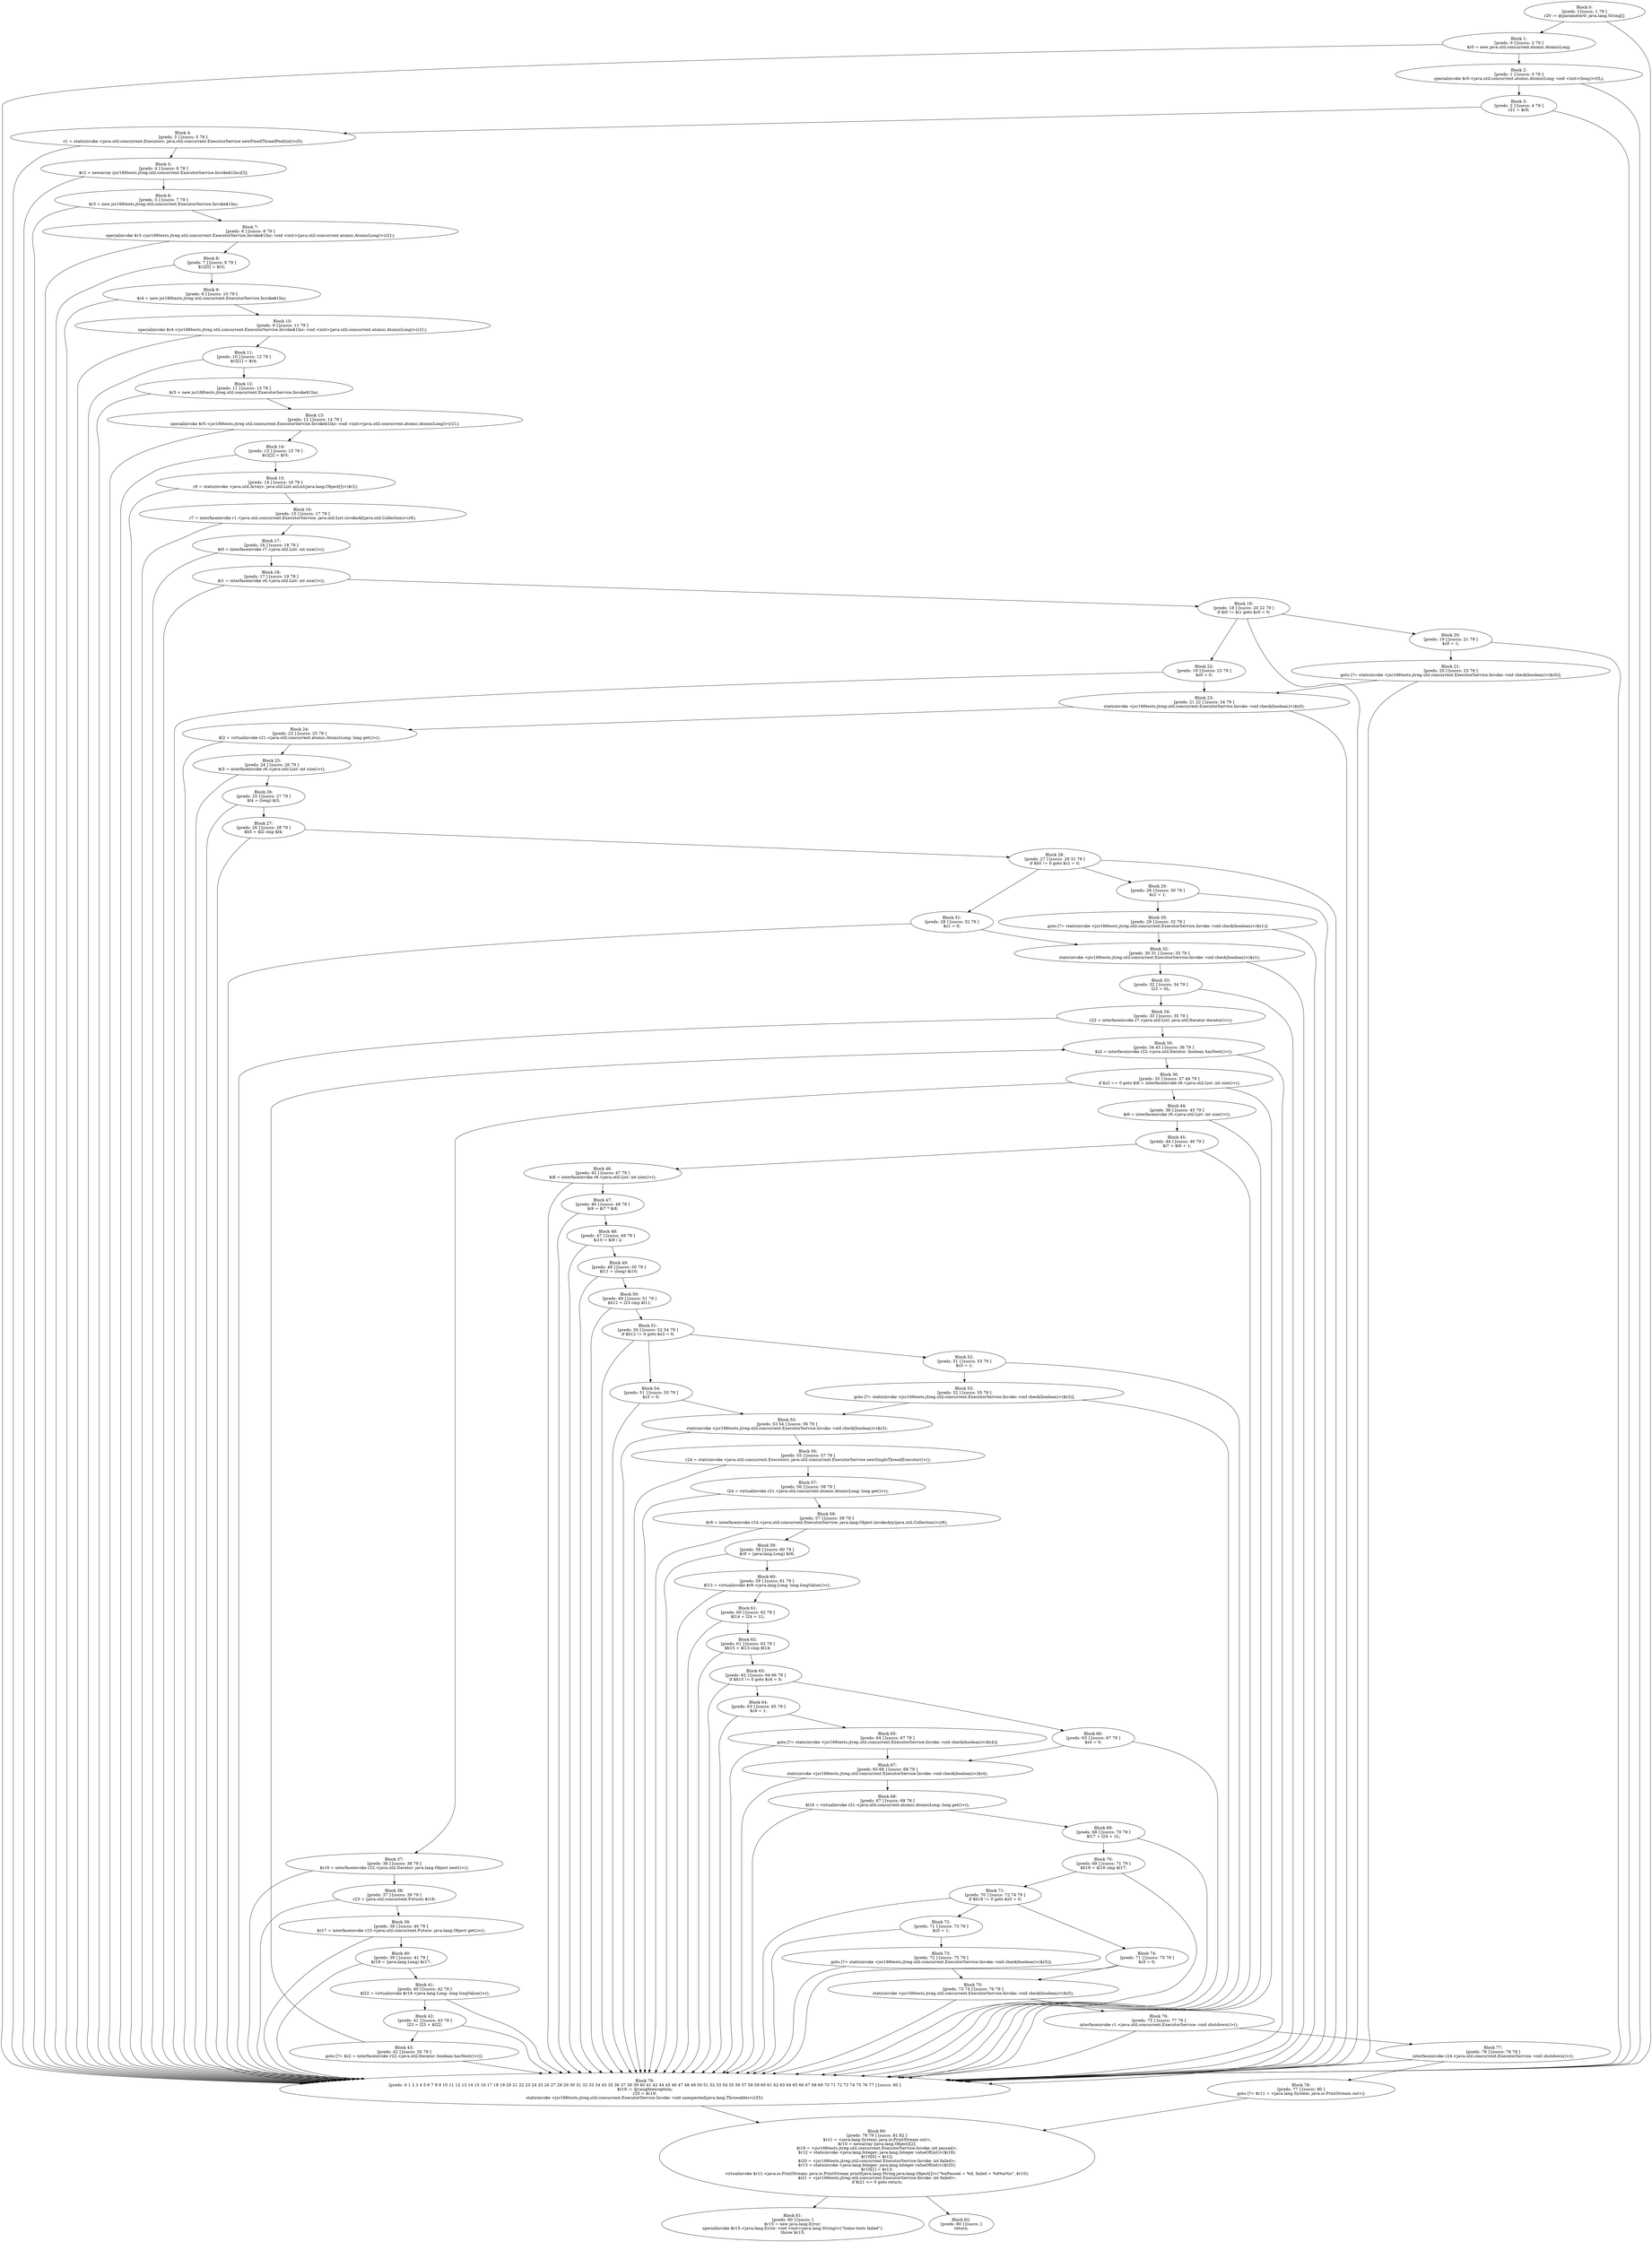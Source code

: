 digraph "unitGraph" {
    "Block 0:
[preds: ] [succs: 1 79 ]
r20 := @parameter0: java.lang.String[];
"
    "Block 1:
[preds: 0 ] [succs: 2 79 ]
$r0 = new java.util.concurrent.atomic.AtomicLong;
"
    "Block 2:
[preds: 1 ] [succs: 3 79 ]
specialinvoke $r0.<java.util.concurrent.atomic.AtomicLong: void <init>(long)>(0L);
"
    "Block 3:
[preds: 2 ] [succs: 4 79 ]
r21 = $r0;
"
    "Block 4:
[preds: 3 ] [succs: 5 79 ]
r1 = staticinvoke <java.util.concurrent.Executors: java.util.concurrent.ExecutorService newFixedThreadPool(int)>(5);
"
    "Block 5:
[preds: 4 ] [succs: 6 79 ]
$r2 = newarray (jsr166tests.jtreg.util.concurrent.ExecutorService.Invoke$1Inc)[3];
"
    "Block 6:
[preds: 5 ] [succs: 7 79 ]
$r3 = new jsr166tests.jtreg.util.concurrent.ExecutorService.Invoke$1Inc;
"
    "Block 7:
[preds: 6 ] [succs: 8 79 ]
specialinvoke $r3.<jsr166tests.jtreg.util.concurrent.ExecutorService.Invoke$1Inc: void <init>(java.util.concurrent.atomic.AtomicLong)>(r21);
"
    "Block 8:
[preds: 7 ] [succs: 9 79 ]
$r2[0] = $r3;
"
    "Block 9:
[preds: 8 ] [succs: 10 79 ]
$r4 = new jsr166tests.jtreg.util.concurrent.ExecutorService.Invoke$1Inc;
"
    "Block 10:
[preds: 9 ] [succs: 11 79 ]
specialinvoke $r4.<jsr166tests.jtreg.util.concurrent.ExecutorService.Invoke$1Inc: void <init>(java.util.concurrent.atomic.AtomicLong)>(r21);
"
    "Block 11:
[preds: 10 ] [succs: 12 79 ]
$r2[1] = $r4;
"
    "Block 12:
[preds: 11 ] [succs: 13 79 ]
$r5 = new jsr166tests.jtreg.util.concurrent.ExecutorService.Invoke$1Inc;
"
    "Block 13:
[preds: 12 ] [succs: 14 79 ]
specialinvoke $r5.<jsr166tests.jtreg.util.concurrent.ExecutorService.Invoke$1Inc: void <init>(java.util.concurrent.atomic.AtomicLong)>(r21);
"
    "Block 14:
[preds: 13 ] [succs: 15 79 ]
$r2[2] = $r5;
"
    "Block 15:
[preds: 14 ] [succs: 16 79 ]
r6 = staticinvoke <java.util.Arrays: java.util.List asList(java.lang.Object[])>($r2);
"
    "Block 16:
[preds: 15 ] [succs: 17 79 ]
r7 = interfaceinvoke r1.<java.util.concurrent.ExecutorService: java.util.List invokeAll(java.util.Collection)>(r6);
"
    "Block 17:
[preds: 16 ] [succs: 18 79 ]
$i0 = interfaceinvoke r7.<java.util.List: int size()>();
"
    "Block 18:
[preds: 17 ] [succs: 19 79 ]
$i1 = interfaceinvoke r6.<java.util.List: int size()>();
"
    "Block 19:
[preds: 18 ] [succs: 20 22 79 ]
if $i0 != $i1 goto $z0 = 0;
"
    "Block 20:
[preds: 19 ] [succs: 21 79 ]
$z0 = 1;
"
    "Block 21:
[preds: 20 ] [succs: 23 79 ]
goto [?= staticinvoke <jsr166tests.jtreg.util.concurrent.ExecutorService.Invoke: void check(boolean)>($z0)];
"
    "Block 22:
[preds: 19 ] [succs: 23 79 ]
$z0 = 0;
"
    "Block 23:
[preds: 21 22 ] [succs: 24 79 ]
staticinvoke <jsr166tests.jtreg.util.concurrent.ExecutorService.Invoke: void check(boolean)>($z0);
"
    "Block 24:
[preds: 23 ] [succs: 25 79 ]
$l2 = virtualinvoke r21.<java.util.concurrent.atomic.AtomicLong: long get()>();
"
    "Block 25:
[preds: 24 ] [succs: 26 79 ]
$i3 = interfaceinvoke r6.<java.util.List: int size()>();
"
    "Block 26:
[preds: 25 ] [succs: 27 79 ]
$l4 = (long) $i3;
"
    "Block 27:
[preds: 26 ] [succs: 28 79 ]
$b5 = $l2 cmp $l4;
"
    "Block 28:
[preds: 27 ] [succs: 29 31 79 ]
if $b5 != 0 goto $z1 = 0;
"
    "Block 29:
[preds: 28 ] [succs: 30 79 ]
$z1 = 1;
"
    "Block 30:
[preds: 29 ] [succs: 32 79 ]
goto [?= staticinvoke <jsr166tests.jtreg.util.concurrent.ExecutorService.Invoke: void check(boolean)>($z1)];
"
    "Block 31:
[preds: 28 ] [succs: 32 79 ]
$z1 = 0;
"
    "Block 32:
[preds: 30 31 ] [succs: 33 79 ]
staticinvoke <jsr166tests.jtreg.util.concurrent.ExecutorService.Invoke: void check(boolean)>($z1);
"
    "Block 33:
[preds: 32 ] [succs: 34 79 ]
l23 = 0L;
"
    "Block 34:
[preds: 33 ] [succs: 35 79 ]
r22 = interfaceinvoke r7.<java.util.List: java.util.Iterator iterator()>();
"
    "Block 35:
[preds: 34 43 ] [succs: 36 79 ]
$z2 = interfaceinvoke r22.<java.util.Iterator: boolean hasNext()>();
"
    "Block 36:
[preds: 35 ] [succs: 37 44 79 ]
if $z2 == 0 goto $i6 = interfaceinvoke r6.<java.util.List: int size()>();
"
    "Block 37:
[preds: 36 ] [succs: 38 79 ]
$r16 = interfaceinvoke r22.<java.util.Iterator: java.lang.Object next()>();
"
    "Block 38:
[preds: 37 ] [succs: 39 79 ]
r23 = (java.util.concurrent.Future) $r16;
"
    "Block 39:
[preds: 38 ] [succs: 40 79 ]
$r17 = interfaceinvoke r23.<java.util.concurrent.Future: java.lang.Object get()>();
"
    "Block 40:
[preds: 39 ] [succs: 41 79 ]
$r18 = (java.lang.Long) $r17;
"
    "Block 41:
[preds: 40 ] [succs: 42 79 ]
$l22 = virtualinvoke $r18.<java.lang.Long: long longValue()>();
"
    "Block 42:
[preds: 41 ] [succs: 43 79 ]
l23 = l23 + $l22;
"
    "Block 43:
[preds: 42 ] [succs: 35 79 ]
goto [?= $z2 = interfaceinvoke r22.<java.util.Iterator: boolean hasNext()>()];
"
    "Block 44:
[preds: 36 ] [succs: 45 79 ]
$i6 = interfaceinvoke r6.<java.util.List: int size()>();
"
    "Block 45:
[preds: 44 ] [succs: 46 79 ]
$i7 = $i6 + 1;
"
    "Block 46:
[preds: 45 ] [succs: 47 79 ]
$i8 = interfaceinvoke r6.<java.util.List: int size()>();
"
    "Block 47:
[preds: 46 ] [succs: 48 79 ]
$i9 = $i7 * $i8;
"
    "Block 48:
[preds: 47 ] [succs: 49 79 ]
$i10 = $i9 / 2;
"
    "Block 49:
[preds: 48 ] [succs: 50 79 ]
$l11 = (long) $i10;
"
    "Block 50:
[preds: 49 ] [succs: 51 79 ]
$b12 = l23 cmp $l11;
"
    "Block 51:
[preds: 50 ] [succs: 52 54 79 ]
if $b12 != 0 goto $z3 = 0;
"
    "Block 52:
[preds: 51 ] [succs: 53 79 ]
$z3 = 1;
"
    "Block 53:
[preds: 52 ] [succs: 55 79 ]
goto [?= staticinvoke <jsr166tests.jtreg.util.concurrent.ExecutorService.Invoke: void check(boolean)>($z3)];
"
    "Block 54:
[preds: 51 ] [succs: 55 79 ]
$z3 = 0;
"
    "Block 55:
[preds: 53 54 ] [succs: 56 79 ]
staticinvoke <jsr166tests.jtreg.util.concurrent.ExecutorService.Invoke: void check(boolean)>($z3);
"
    "Block 56:
[preds: 55 ] [succs: 57 79 ]
r24 = staticinvoke <java.util.concurrent.Executors: java.util.concurrent.ExecutorService newSingleThreadExecutor()>();
"
    "Block 57:
[preds: 56 ] [succs: 58 79 ]
l24 = virtualinvoke r21.<java.util.concurrent.atomic.AtomicLong: long get()>();
"
    "Block 58:
[preds: 57 ] [succs: 59 79 ]
$r8 = interfaceinvoke r24.<java.util.concurrent.ExecutorService: java.lang.Object invokeAny(java.util.Collection)>(r6);
"
    "Block 59:
[preds: 58 ] [succs: 60 79 ]
$r9 = (java.lang.Long) $r8;
"
    "Block 60:
[preds: 59 ] [succs: 61 79 ]
$l13 = virtualinvoke $r9.<java.lang.Long: long longValue()>();
"
    "Block 61:
[preds: 60 ] [succs: 62 79 ]
$l14 = l24 + 1L;
"
    "Block 62:
[preds: 61 ] [succs: 63 79 ]
$b15 = $l13 cmp $l14;
"
    "Block 63:
[preds: 62 ] [succs: 64 66 79 ]
if $b15 != 0 goto $z4 = 0;
"
    "Block 64:
[preds: 63 ] [succs: 65 79 ]
$z4 = 1;
"
    "Block 65:
[preds: 64 ] [succs: 67 79 ]
goto [?= staticinvoke <jsr166tests.jtreg.util.concurrent.ExecutorService.Invoke: void check(boolean)>($z4)];
"
    "Block 66:
[preds: 63 ] [succs: 67 79 ]
$z4 = 0;
"
    "Block 67:
[preds: 65 66 ] [succs: 68 79 ]
staticinvoke <jsr166tests.jtreg.util.concurrent.ExecutorService.Invoke: void check(boolean)>($z4);
"
    "Block 68:
[preds: 67 ] [succs: 69 79 ]
$l16 = virtualinvoke r21.<java.util.concurrent.atomic.AtomicLong: long get()>();
"
    "Block 69:
[preds: 68 ] [succs: 70 79 ]
$l17 = l24 + 1L;
"
    "Block 70:
[preds: 69 ] [succs: 71 79 ]
$b18 = $l16 cmp $l17;
"
    "Block 71:
[preds: 70 ] [succs: 72 74 79 ]
if $b18 != 0 goto $z5 = 0;
"
    "Block 72:
[preds: 71 ] [succs: 73 79 ]
$z5 = 1;
"
    "Block 73:
[preds: 72 ] [succs: 75 79 ]
goto [?= staticinvoke <jsr166tests.jtreg.util.concurrent.ExecutorService.Invoke: void check(boolean)>($z5)];
"
    "Block 74:
[preds: 71 ] [succs: 75 79 ]
$z5 = 0;
"
    "Block 75:
[preds: 73 74 ] [succs: 76 79 ]
staticinvoke <jsr166tests.jtreg.util.concurrent.ExecutorService.Invoke: void check(boolean)>($z5);
"
    "Block 76:
[preds: 75 ] [succs: 77 79 ]
interfaceinvoke r1.<java.util.concurrent.ExecutorService: void shutdown()>();
"
    "Block 77:
[preds: 76 ] [succs: 78 79 ]
interfaceinvoke r24.<java.util.concurrent.ExecutorService: void shutdown()>();
"
    "Block 78:
[preds: 77 ] [succs: 80 ]
goto [?= $r11 = <java.lang.System: java.io.PrintStream out>];
"
    "Block 79:
[preds: 0 1 2 3 4 5 6 7 8 9 10 11 12 13 14 15 16 17 18 19 20 21 22 23 24 25 26 27 28 29 30 31 32 33 34 43 35 36 37 38 39 40 41 42 44 45 46 47 48 49 50 51 52 53 54 55 56 57 58 59 60 61 62 63 64 65 66 67 68 69 70 71 72 73 74 75 76 77 ] [succs: 80 ]
$r19 := @caughtexception;
r25 = $r19;
staticinvoke <jsr166tests.jtreg.util.concurrent.ExecutorService.Invoke: void unexpected(java.lang.Throwable)>(r25);
"
    "Block 80:
[preds: 78 79 ] [succs: 81 82 ]
$r11 = <java.lang.System: java.io.PrintStream out>;
$r10 = newarray (java.lang.Object)[2];
$i19 = <jsr166tests.jtreg.util.concurrent.ExecutorService.Invoke: int passed>;
$r12 = staticinvoke <java.lang.Integer: java.lang.Integer valueOf(int)>($i19);
$r10[0] = $r12;
$i20 = <jsr166tests.jtreg.util.concurrent.ExecutorService.Invoke: int failed>;
$r13 = staticinvoke <java.lang.Integer: java.lang.Integer valueOf(int)>($i20);
$r10[1] = $r13;
virtualinvoke $r11.<java.io.PrintStream: java.io.PrintStream printf(java.lang.String,java.lang.Object[])>(\"%nPassed = %d, failed = %d%n%n\", $r10);
$i21 = <jsr166tests.jtreg.util.concurrent.ExecutorService.Invoke: int failed>;
if $i21 <= 0 goto return;
"
    "Block 81:
[preds: 80 ] [succs: ]
$r15 = new java.lang.Error;
specialinvoke $r15.<java.lang.Error: void <init>(java.lang.String)>(\"Some tests failed\");
throw $r15;
"
    "Block 82:
[preds: 80 ] [succs: ]
return;
"
    "Block 0:
[preds: ] [succs: 1 79 ]
r20 := @parameter0: java.lang.String[];
"->"Block 1:
[preds: 0 ] [succs: 2 79 ]
$r0 = new java.util.concurrent.atomic.AtomicLong;
";
    "Block 0:
[preds: ] [succs: 1 79 ]
r20 := @parameter0: java.lang.String[];
"->"Block 79:
[preds: 0 1 2 3 4 5 6 7 8 9 10 11 12 13 14 15 16 17 18 19 20 21 22 23 24 25 26 27 28 29 30 31 32 33 34 43 35 36 37 38 39 40 41 42 44 45 46 47 48 49 50 51 52 53 54 55 56 57 58 59 60 61 62 63 64 65 66 67 68 69 70 71 72 73 74 75 76 77 ] [succs: 80 ]
$r19 := @caughtexception;
r25 = $r19;
staticinvoke <jsr166tests.jtreg.util.concurrent.ExecutorService.Invoke: void unexpected(java.lang.Throwable)>(r25);
";
    "Block 1:
[preds: 0 ] [succs: 2 79 ]
$r0 = new java.util.concurrent.atomic.AtomicLong;
"->"Block 2:
[preds: 1 ] [succs: 3 79 ]
specialinvoke $r0.<java.util.concurrent.atomic.AtomicLong: void <init>(long)>(0L);
";
    "Block 1:
[preds: 0 ] [succs: 2 79 ]
$r0 = new java.util.concurrent.atomic.AtomicLong;
"->"Block 79:
[preds: 0 1 2 3 4 5 6 7 8 9 10 11 12 13 14 15 16 17 18 19 20 21 22 23 24 25 26 27 28 29 30 31 32 33 34 43 35 36 37 38 39 40 41 42 44 45 46 47 48 49 50 51 52 53 54 55 56 57 58 59 60 61 62 63 64 65 66 67 68 69 70 71 72 73 74 75 76 77 ] [succs: 80 ]
$r19 := @caughtexception;
r25 = $r19;
staticinvoke <jsr166tests.jtreg.util.concurrent.ExecutorService.Invoke: void unexpected(java.lang.Throwable)>(r25);
";
    "Block 2:
[preds: 1 ] [succs: 3 79 ]
specialinvoke $r0.<java.util.concurrent.atomic.AtomicLong: void <init>(long)>(0L);
"->"Block 3:
[preds: 2 ] [succs: 4 79 ]
r21 = $r0;
";
    "Block 2:
[preds: 1 ] [succs: 3 79 ]
specialinvoke $r0.<java.util.concurrent.atomic.AtomicLong: void <init>(long)>(0L);
"->"Block 79:
[preds: 0 1 2 3 4 5 6 7 8 9 10 11 12 13 14 15 16 17 18 19 20 21 22 23 24 25 26 27 28 29 30 31 32 33 34 43 35 36 37 38 39 40 41 42 44 45 46 47 48 49 50 51 52 53 54 55 56 57 58 59 60 61 62 63 64 65 66 67 68 69 70 71 72 73 74 75 76 77 ] [succs: 80 ]
$r19 := @caughtexception;
r25 = $r19;
staticinvoke <jsr166tests.jtreg.util.concurrent.ExecutorService.Invoke: void unexpected(java.lang.Throwable)>(r25);
";
    "Block 3:
[preds: 2 ] [succs: 4 79 ]
r21 = $r0;
"->"Block 4:
[preds: 3 ] [succs: 5 79 ]
r1 = staticinvoke <java.util.concurrent.Executors: java.util.concurrent.ExecutorService newFixedThreadPool(int)>(5);
";
    "Block 3:
[preds: 2 ] [succs: 4 79 ]
r21 = $r0;
"->"Block 79:
[preds: 0 1 2 3 4 5 6 7 8 9 10 11 12 13 14 15 16 17 18 19 20 21 22 23 24 25 26 27 28 29 30 31 32 33 34 43 35 36 37 38 39 40 41 42 44 45 46 47 48 49 50 51 52 53 54 55 56 57 58 59 60 61 62 63 64 65 66 67 68 69 70 71 72 73 74 75 76 77 ] [succs: 80 ]
$r19 := @caughtexception;
r25 = $r19;
staticinvoke <jsr166tests.jtreg.util.concurrent.ExecutorService.Invoke: void unexpected(java.lang.Throwable)>(r25);
";
    "Block 4:
[preds: 3 ] [succs: 5 79 ]
r1 = staticinvoke <java.util.concurrent.Executors: java.util.concurrent.ExecutorService newFixedThreadPool(int)>(5);
"->"Block 5:
[preds: 4 ] [succs: 6 79 ]
$r2 = newarray (jsr166tests.jtreg.util.concurrent.ExecutorService.Invoke$1Inc)[3];
";
    "Block 4:
[preds: 3 ] [succs: 5 79 ]
r1 = staticinvoke <java.util.concurrent.Executors: java.util.concurrent.ExecutorService newFixedThreadPool(int)>(5);
"->"Block 79:
[preds: 0 1 2 3 4 5 6 7 8 9 10 11 12 13 14 15 16 17 18 19 20 21 22 23 24 25 26 27 28 29 30 31 32 33 34 43 35 36 37 38 39 40 41 42 44 45 46 47 48 49 50 51 52 53 54 55 56 57 58 59 60 61 62 63 64 65 66 67 68 69 70 71 72 73 74 75 76 77 ] [succs: 80 ]
$r19 := @caughtexception;
r25 = $r19;
staticinvoke <jsr166tests.jtreg.util.concurrent.ExecutorService.Invoke: void unexpected(java.lang.Throwable)>(r25);
";
    "Block 5:
[preds: 4 ] [succs: 6 79 ]
$r2 = newarray (jsr166tests.jtreg.util.concurrent.ExecutorService.Invoke$1Inc)[3];
"->"Block 6:
[preds: 5 ] [succs: 7 79 ]
$r3 = new jsr166tests.jtreg.util.concurrent.ExecutorService.Invoke$1Inc;
";
    "Block 5:
[preds: 4 ] [succs: 6 79 ]
$r2 = newarray (jsr166tests.jtreg.util.concurrent.ExecutorService.Invoke$1Inc)[3];
"->"Block 79:
[preds: 0 1 2 3 4 5 6 7 8 9 10 11 12 13 14 15 16 17 18 19 20 21 22 23 24 25 26 27 28 29 30 31 32 33 34 43 35 36 37 38 39 40 41 42 44 45 46 47 48 49 50 51 52 53 54 55 56 57 58 59 60 61 62 63 64 65 66 67 68 69 70 71 72 73 74 75 76 77 ] [succs: 80 ]
$r19 := @caughtexception;
r25 = $r19;
staticinvoke <jsr166tests.jtreg.util.concurrent.ExecutorService.Invoke: void unexpected(java.lang.Throwable)>(r25);
";
    "Block 6:
[preds: 5 ] [succs: 7 79 ]
$r3 = new jsr166tests.jtreg.util.concurrent.ExecutorService.Invoke$1Inc;
"->"Block 7:
[preds: 6 ] [succs: 8 79 ]
specialinvoke $r3.<jsr166tests.jtreg.util.concurrent.ExecutorService.Invoke$1Inc: void <init>(java.util.concurrent.atomic.AtomicLong)>(r21);
";
    "Block 6:
[preds: 5 ] [succs: 7 79 ]
$r3 = new jsr166tests.jtreg.util.concurrent.ExecutorService.Invoke$1Inc;
"->"Block 79:
[preds: 0 1 2 3 4 5 6 7 8 9 10 11 12 13 14 15 16 17 18 19 20 21 22 23 24 25 26 27 28 29 30 31 32 33 34 43 35 36 37 38 39 40 41 42 44 45 46 47 48 49 50 51 52 53 54 55 56 57 58 59 60 61 62 63 64 65 66 67 68 69 70 71 72 73 74 75 76 77 ] [succs: 80 ]
$r19 := @caughtexception;
r25 = $r19;
staticinvoke <jsr166tests.jtreg.util.concurrent.ExecutorService.Invoke: void unexpected(java.lang.Throwable)>(r25);
";
    "Block 7:
[preds: 6 ] [succs: 8 79 ]
specialinvoke $r3.<jsr166tests.jtreg.util.concurrent.ExecutorService.Invoke$1Inc: void <init>(java.util.concurrent.atomic.AtomicLong)>(r21);
"->"Block 8:
[preds: 7 ] [succs: 9 79 ]
$r2[0] = $r3;
";
    "Block 7:
[preds: 6 ] [succs: 8 79 ]
specialinvoke $r3.<jsr166tests.jtreg.util.concurrent.ExecutorService.Invoke$1Inc: void <init>(java.util.concurrent.atomic.AtomicLong)>(r21);
"->"Block 79:
[preds: 0 1 2 3 4 5 6 7 8 9 10 11 12 13 14 15 16 17 18 19 20 21 22 23 24 25 26 27 28 29 30 31 32 33 34 43 35 36 37 38 39 40 41 42 44 45 46 47 48 49 50 51 52 53 54 55 56 57 58 59 60 61 62 63 64 65 66 67 68 69 70 71 72 73 74 75 76 77 ] [succs: 80 ]
$r19 := @caughtexception;
r25 = $r19;
staticinvoke <jsr166tests.jtreg.util.concurrent.ExecutorService.Invoke: void unexpected(java.lang.Throwable)>(r25);
";
    "Block 8:
[preds: 7 ] [succs: 9 79 ]
$r2[0] = $r3;
"->"Block 9:
[preds: 8 ] [succs: 10 79 ]
$r4 = new jsr166tests.jtreg.util.concurrent.ExecutorService.Invoke$1Inc;
";
    "Block 8:
[preds: 7 ] [succs: 9 79 ]
$r2[0] = $r3;
"->"Block 79:
[preds: 0 1 2 3 4 5 6 7 8 9 10 11 12 13 14 15 16 17 18 19 20 21 22 23 24 25 26 27 28 29 30 31 32 33 34 43 35 36 37 38 39 40 41 42 44 45 46 47 48 49 50 51 52 53 54 55 56 57 58 59 60 61 62 63 64 65 66 67 68 69 70 71 72 73 74 75 76 77 ] [succs: 80 ]
$r19 := @caughtexception;
r25 = $r19;
staticinvoke <jsr166tests.jtreg.util.concurrent.ExecutorService.Invoke: void unexpected(java.lang.Throwable)>(r25);
";
    "Block 9:
[preds: 8 ] [succs: 10 79 ]
$r4 = new jsr166tests.jtreg.util.concurrent.ExecutorService.Invoke$1Inc;
"->"Block 10:
[preds: 9 ] [succs: 11 79 ]
specialinvoke $r4.<jsr166tests.jtreg.util.concurrent.ExecutorService.Invoke$1Inc: void <init>(java.util.concurrent.atomic.AtomicLong)>(r21);
";
    "Block 9:
[preds: 8 ] [succs: 10 79 ]
$r4 = new jsr166tests.jtreg.util.concurrent.ExecutorService.Invoke$1Inc;
"->"Block 79:
[preds: 0 1 2 3 4 5 6 7 8 9 10 11 12 13 14 15 16 17 18 19 20 21 22 23 24 25 26 27 28 29 30 31 32 33 34 43 35 36 37 38 39 40 41 42 44 45 46 47 48 49 50 51 52 53 54 55 56 57 58 59 60 61 62 63 64 65 66 67 68 69 70 71 72 73 74 75 76 77 ] [succs: 80 ]
$r19 := @caughtexception;
r25 = $r19;
staticinvoke <jsr166tests.jtreg.util.concurrent.ExecutorService.Invoke: void unexpected(java.lang.Throwable)>(r25);
";
    "Block 10:
[preds: 9 ] [succs: 11 79 ]
specialinvoke $r4.<jsr166tests.jtreg.util.concurrent.ExecutorService.Invoke$1Inc: void <init>(java.util.concurrent.atomic.AtomicLong)>(r21);
"->"Block 11:
[preds: 10 ] [succs: 12 79 ]
$r2[1] = $r4;
";
    "Block 10:
[preds: 9 ] [succs: 11 79 ]
specialinvoke $r4.<jsr166tests.jtreg.util.concurrent.ExecutorService.Invoke$1Inc: void <init>(java.util.concurrent.atomic.AtomicLong)>(r21);
"->"Block 79:
[preds: 0 1 2 3 4 5 6 7 8 9 10 11 12 13 14 15 16 17 18 19 20 21 22 23 24 25 26 27 28 29 30 31 32 33 34 43 35 36 37 38 39 40 41 42 44 45 46 47 48 49 50 51 52 53 54 55 56 57 58 59 60 61 62 63 64 65 66 67 68 69 70 71 72 73 74 75 76 77 ] [succs: 80 ]
$r19 := @caughtexception;
r25 = $r19;
staticinvoke <jsr166tests.jtreg.util.concurrent.ExecutorService.Invoke: void unexpected(java.lang.Throwable)>(r25);
";
    "Block 11:
[preds: 10 ] [succs: 12 79 ]
$r2[1] = $r4;
"->"Block 12:
[preds: 11 ] [succs: 13 79 ]
$r5 = new jsr166tests.jtreg.util.concurrent.ExecutorService.Invoke$1Inc;
";
    "Block 11:
[preds: 10 ] [succs: 12 79 ]
$r2[1] = $r4;
"->"Block 79:
[preds: 0 1 2 3 4 5 6 7 8 9 10 11 12 13 14 15 16 17 18 19 20 21 22 23 24 25 26 27 28 29 30 31 32 33 34 43 35 36 37 38 39 40 41 42 44 45 46 47 48 49 50 51 52 53 54 55 56 57 58 59 60 61 62 63 64 65 66 67 68 69 70 71 72 73 74 75 76 77 ] [succs: 80 ]
$r19 := @caughtexception;
r25 = $r19;
staticinvoke <jsr166tests.jtreg.util.concurrent.ExecutorService.Invoke: void unexpected(java.lang.Throwable)>(r25);
";
    "Block 12:
[preds: 11 ] [succs: 13 79 ]
$r5 = new jsr166tests.jtreg.util.concurrent.ExecutorService.Invoke$1Inc;
"->"Block 13:
[preds: 12 ] [succs: 14 79 ]
specialinvoke $r5.<jsr166tests.jtreg.util.concurrent.ExecutorService.Invoke$1Inc: void <init>(java.util.concurrent.atomic.AtomicLong)>(r21);
";
    "Block 12:
[preds: 11 ] [succs: 13 79 ]
$r5 = new jsr166tests.jtreg.util.concurrent.ExecutorService.Invoke$1Inc;
"->"Block 79:
[preds: 0 1 2 3 4 5 6 7 8 9 10 11 12 13 14 15 16 17 18 19 20 21 22 23 24 25 26 27 28 29 30 31 32 33 34 43 35 36 37 38 39 40 41 42 44 45 46 47 48 49 50 51 52 53 54 55 56 57 58 59 60 61 62 63 64 65 66 67 68 69 70 71 72 73 74 75 76 77 ] [succs: 80 ]
$r19 := @caughtexception;
r25 = $r19;
staticinvoke <jsr166tests.jtreg.util.concurrent.ExecutorService.Invoke: void unexpected(java.lang.Throwable)>(r25);
";
    "Block 13:
[preds: 12 ] [succs: 14 79 ]
specialinvoke $r5.<jsr166tests.jtreg.util.concurrent.ExecutorService.Invoke$1Inc: void <init>(java.util.concurrent.atomic.AtomicLong)>(r21);
"->"Block 14:
[preds: 13 ] [succs: 15 79 ]
$r2[2] = $r5;
";
    "Block 13:
[preds: 12 ] [succs: 14 79 ]
specialinvoke $r5.<jsr166tests.jtreg.util.concurrent.ExecutorService.Invoke$1Inc: void <init>(java.util.concurrent.atomic.AtomicLong)>(r21);
"->"Block 79:
[preds: 0 1 2 3 4 5 6 7 8 9 10 11 12 13 14 15 16 17 18 19 20 21 22 23 24 25 26 27 28 29 30 31 32 33 34 43 35 36 37 38 39 40 41 42 44 45 46 47 48 49 50 51 52 53 54 55 56 57 58 59 60 61 62 63 64 65 66 67 68 69 70 71 72 73 74 75 76 77 ] [succs: 80 ]
$r19 := @caughtexception;
r25 = $r19;
staticinvoke <jsr166tests.jtreg.util.concurrent.ExecutorService.Invoke: void unexpected(java.lang.Throwable)>(r25);
";
    "Block 14:
[preds: 13 ] [succs: 15 79 ]
$r2[2] = $r5;
"->"Block 15:
[preds: 14 ] [succs: 16 79 ]
r6 = staticinvoke <java.util.Arrays: java.util.List asList(java.lang.Object[])>($r2);
";
    "Block 14:
[preds: 13 ] [succs: 15 79 ]
$r2[2] = $r5;
"->"Block 79:
[preds: 0 1 2 3 4 5 6 7 8 9 10 11 12 13 14 15 16 17 18 19 20 21 22 23 24 25 26 27 28 29 30 31 32 33 34 43 35 36 37 38 39 40 41 42 44 45 46 47 48 49 50 51 52 53 54 55 56 57 58 59 60 61 62 63 64 65 66 67 68 69 70 71 72 73 74 75 76 77 ] [succs: 80 ]
$r19 := @caughtexception;
r25 = $r19;
staticinvoke <jsr166tests.jtreg.util.concurrent.ExecutorService.Invoke: void unexpected(java.lang.Throwable)>(r25);
";
    "Block 15:
[preds: 14 ] [succs: 16 79 ]
r6 = staticinvoke <java.util.Arrays: java.util.List asList(java.lang.Object[])>($r2);
"->"Block 16:
[preds: 15 ] [succs: 17 79 ]
r7 = interfaceinvoke r1.<java.util.concurrent.ExecutorService: java.util.List invokeAll(java.util.Collection)>(r6);
";
    "Block 15:
[preds: 14 ] [succs: 16 79 ]
r6 = staticinvoke <java.util.Arrays: java.util.List asList(java.lang.Object[])>($r2);
"->"Block 79:
[preds: 0 1 2 3 4 5 6 7 8 9 10 11 12 13 14 15 16 17 18 19 20 21 22 23 24 25 26 27 28 29 30 31 32 33 34 43 35 36 37 38 39 40 41 42 44 45 46 47 48 49 50 51 52 53 54 55 56 57 58 59 60 61 62 63 64 65 66 67 68 69 70 71 72 73 74 75 76 77 ] [succs: 80 ]
$r19 := @caughtexception;
r25 = $r19;
staticinvoke <jsr166tests.jtreg.util.concurrent.ExecutorService.Invoke: void unexpected(java.lang.Throwable)>(r25);
";
    "Block 16:
[preds: 15 ] [succs: 17 79 ]
r7 = interfaceinvoke r1.<java.util.concurrent.ExecutorService: java.util.List invokeAll(java.util.Collection)>(r6);
"->"Block 17:
[preds: 16 ] [succs: 18 79 ]
$i0 = interfaceinvoke r7.<java.util.List: int size()>();
";
    "Block 16:
[preds: 15 ] [succs: 17 79 ]
r7 = interfaceinvoke r1.<java.util.concurrent.ExecutorService: java.util.List invokeAll(java.util.Collection)>(r6);
"->"Block 79:
[preds: 0 1 2 3 4 5 6 7 8 9 10 11 12 13 14 15 16 17 18 19 20 21 22 23 24 25 26 27 28 29 30 31 32 33 34 43 35 36 37 38 39 40 41 42 44 45 46 47 48 49 50 51 52 53 54 55 56 57 58 59 60 61 62 63 64 65 66 67 68 69 70 71 72 73 74 75 76 77 ] [succs: 80 ]
$r19 := @caughtexception;
r25 = $r19;
staticinvoke <jsr166tests.jtreg.util.concurrent.ExecutorService.Invoke: void unexpected(java.lang.Throwable)>(r25);
";
    "Block 17:
[preds: 16 ] [succs: 18 79 ]
$i0 = interfaceinvoke r7.<java.util.List: int size()>();
"->"Block 18:
[preds: 17 ] [succs: 19 79 ]
$i1 = interfaceinvoke r6.<java.util.List: int size()>();
";
    "Block 17:
[preds: 16 ] [succs: 18 79 ]
$i0 = interfaceinvoke r7.<java.util.List: int size()>();
"->"Block 79:
[preds: 0 1 2 3 4 5 6 7 8 9 10 11 12 13 14 15 16 17 18 19 20 21 22 23 24 25 26 27 28 29 30 31 32 33 34 43 35 36 37 38 39 40 41 42 44 45 46 47 48 49 50 51 52 53 54 55 56 57 58 59 60 61 62 63 64 65 66 67 68 69 70 71 72 73 74 75 76 77 ] [succs: 80 ]
$r19 := @caughtexception;
r25 = $r19;
staticinvoke <jsr166tests.jtreg.util.concurrent.ExecutorService.Invoke: void unexpected(java.lang.Throwable)>(r25);
";
    "Block 18:
[preds: 17 ] [succs: 19 79 ]
$i1 = interfaceinvoke r6.<java.util.List: int size()>();
"->"Block 19:
[preds: 18 ] [succs: 20 22 79 ]
if $i0 != $i1 goto $z0 = 0;
";
    "Block 18:
[preds: 17 ] [succs: 19 79 ]
$i1 = interfaceinvoke r6.<java.util.List: int size()>();
"->"Block 79:
[preds: 0 1 2 3 4 5 6 7 8 9 10 11 12 13 14 15 16 17 18 19 20 21 22 23 24 25 26 27 28 29 30 31 32 33 34 43 35 36 37 38 39 40 41 42 44 45 46 47 48 49 50 51 52 53 54 55 56 57 58 59 60 61 62 63 64 65 66 67 68 69 70 71 72 73 74 75 76 77 ] [succs: 80 ]
$r19 := @caughtexception;
r25 = $r19;
staticinvoke <jsr166tests.jtreg.util.concurrent.ExecutorService.Invoke: void unexpected(java.lang.Throwable)>(r25);
";
    "Block 19:
[preds: 18 ] [succs: 20 22 79 ]
if $i0 != $i1 goto $z0 = 0;
"->"Block 20:
[preds: 19 ] [succs: 21 79 ]
$z0 = 1;
";
    "Block 19:
[preds: 18 ] [succs: 20 22 79 ]
if $i0 != $i1 goto $z0 = 0;
"->"Block 22:
[preds: 19 ] [succs: 23 79 ]
$z0 = 0;
";
    "Block 19:
[preds: 18 ] [succs: 20 22 79 ]
if $i0 != $i1 goto $z0 = 0;
"->"Block 79:
[preds: 0 1 2 3 4 5 6 7 8 9 10 11 12 13 14 15 16 17 18 19 20 21 22 23 24 25 26 27 28 29 30 31 32 33 34 43 35 36 37 38 39 40 41 42 44 45 46 47 48 49 50 51 52 53 54 55 56 57 58 59 60 61 62 63 64 65 66 67 68 69 70 71 72 73 74 75 76 77 ] [succs: 80 ]
$r19 := @caughtexception;
r25 = $r19;
staticinvoke <jsr166tests.jtreg.util.concurrent.ExecutorService.Invoke: void unexpected(java.lang.Throwable)>(r25);
";
    "Block 20:
[preds: 19 ] [succs: 21 79 ]
$z0 = 1;
"->"Block 21:
[preds: 20 ] [succs: 23 79 ]
goto [?= staticinvoke <jsr166tests.jtreg.util.concurrent.ExecutorService.Invoke: void check(boolean)>($z0)];
";
    "Block 20:
[preds: 19 ] [succs: 21 79 ]
$z0 = 1;
"->"Block 79:
[preds: 0 1 2 3 4 5 6 7 8 9 10 11 12 13 14 15 16 17 18 19 20 21 22 23 24 25 26 27 28 29 30 31 32 33 34 43 35 36 37 38 39 40 41 42 44 45 46 47 48 49 50 51 52 53 54 55 56 57 58 59 60 61 62 63 64 65 66 67 68 69 70 71 72 73 74 75 76 77 ] [succs: 80 ]
$r19 := @caughtexception;
r25 = $r19;
staticinvoke <jsr166tests.jtreg.util.concurrent.ExecutorService.Invoke: void unexpected(java.lang.Throwable)>(r25);
";
    "Block 21:
[preds: 20 ] [succs: 23 79 ]
goto [?= staticinvoke <jsr166tests.jtreg.util.concurrent.ExecutorService.Invoke: void check(boolean)>($z0)];
"->"Block 23:
[preds: 21 22 ] [succs: 24 79 ]
staticinvoke <jsr166tests.jtreg.util.concurrent.ExecutorService.Invoke: void check(boolean)>($z0);
";
    "Block 21:
[preds: 20 ] [succs: 23 79 ]
goto [?= staticinvoke <jsr166tests.jtreg.util.concurrent.ExecutorService.Invoke: void check(boolean)>($z0)];
"->"Block 79:
[preds: 0 1 2 3 4 5 6 7 8 9 10 11 12 13 14 15 16 17 18 19 20 21 22 23 24 25 26 27 28 29 30 31 32 33 34 43 35 36 37 38 39 40 41 42 44 45 46 47 48 49 50 51 52 53 54 55 56 57 58 59 60 61 62 63 64 65 66 67 68 69 70 71 72 73 74 75 76 77 ] [succs: 80 ]
$r19 := @caughtexception;
r25 = $r19;
staticinvoke <jsr166tests.jtreg.util.concurrent.ExecutorService.Invoke: void unexpected(java.lang.Throwable)>(r25);
";
    "Block 22:
[preds: 19 ] [succs: 23 79 ]
$z0 = 0;
"->"Block 23:
[preds: 21 22 ] [succs: 24 79 ]
staticinvoke <jsr166tests.jtreg.util.concurrent.ExecutorService.Invoke: void check(boolean)>($z0);
";
    "Block 22:
[preds: 19 ] [succs: 23 79 ]
$z0 = 0;
"->"Block 79:
[preds: 0 1 2 3 4 5 6 7 8 9 10 11 12 13 14 15 16 17 18 19 20 21 22 23 24 25 26 27 28 29 30 31 32 33 34 43 35 36 37 38 39 40 41 42 44 45 46 47 48 49 50 51 52 53 54 55 56 57 58 59 60 61 62 63 64 65 66 67 68 69 70 71 72 73 74 75 76 77 ] [succs: 80 ]
$r19 := @caughtexception;
r25 = $r19;
staticinvoke <jsr166tests.jtreg.util.concurrent.ExecutorService.Invoke: void unexpected(java.lang.Throwable)>(r25);
";
    "Block 23:
[preds: 21 22 ] [succs: 24 79 ]
staticinvoke <jsr166tests.jtreg.util.concurrent.ExecutorService.Invoke: void check(boolean)>($z0);
"->"Block 24:
[preds: 23 ] [succs: 25 79 ]
$l2 = virtualinvoke r21.<java.util.concurrent.atomic.AtomicLong: long get()>();
";
    "Block 23:
[preds: 21 22 ] [succs: 24 79 ]
staticinvoke <jsr166tests.jtreg.util.concurrent.ExecutorService.Invoke: void check(boolean)>($z0);
"->"Block 79:
[preds: 0 1 2 3 4 5 6 7 8 9 10 11 12 13 14 15 16 17 18 19 20 21 22 23 24 25 26 27 28 29 30 31 32 33 34 43 35 36 37 38 39 40 41 42 44 45 46 47 48 49 50 51 52 53 54 55 56 57 58 59 60 61 62 63 64 65 66 67 68 69 70 71 72 73 74 75 76 77 ] [succs: 80 ]
$r19 := @caughtexception;
r25 = $r19;
staticinvoke <jsr166tests.jtreg.util.concurrent.ExecutorService.Invoke: void unexpected(java.lang.Throwable)>(r25);
";
    "Block 24:
[preds: 23 ] [succs: 25 79 ]
$l2 = virtualinvoke r21.<java.util.concurrent.atomic.AtomicLong: long get()>();
"->"Block 25:
[preds: 24 ] [succs: 26 79 ]
$i3 = interfaceinvoke r6.<java.util.List: int size()>();
";
    "Block 24:
[preds: 23 ] [succs: 25 79 ]
$l2 = virtualinvoke r21.<java.util.concurrent.atomic.AtomicLong: long get()>();
"->"Block 79:
[preds: 0 1 2 3 4 5 6 7 8 9 10 11 12 13 14 15 16 17 18 19 20 21 22 23 24 25 26 27 28 29 30 31 32 33 34 43 35 36 37 38 39 40 41 42 44 45 46 47 48 49 50 51 52 53 54 55 56 57 58 59 60 61 62 63 64 65 66 67 68 69 70 71 72 73 74 75 76 77 ] [succs: 80 ]
$r19 := @caughtexception;
r25 = $r19;
staticinvoke <jsr166tests.jtreg.util.concurrent.ExecutorService.Invoke: void unexpected(java.lang.Throwable)>(r25);
";
    "Block 25:
[preds: 24 ] [succs: 26 79 ]
$i3 = interfaceinvoke r6.<java.util.List: int size()>();
"->"Block 26:
[preds: 25 ] [succs: 27 79 ]
$l4 = (long) $i3;
";
    "Block 25:
[preds: 24 ] [succs: 26 79 ]
$i3 = interfaceinvoke r6.<java.util.List: int size()>();
"->"Block 79:
[preds: 0 1 2 3 4 5 6 7 8 9 10 11 12 13 14 15 16 17 18 19 20 21 22 23 24 25 26 27 28 29 30 31 32 33 34 43 35 36 37 38 39 40 41 42 44 45 46 47 48 49 50 51 52 53 54 55 56 57 58 59 60 61 62 63 64 65 66 67 68 69 70 71 72 73 74 75 76 77 ] [succs: 80 ]
$r19 := @caughtexception;
r25 = $r19;
staticinvoke <jsr166tests.jtreg.util.concurrent.ExecutorService.Invoke: void unexpected(java.lang.Throwable)>(r25);
";
    "Block 26:
[preds: 25 ] [succs: 27 79 ]
$l4 = (long) $i3;
"->"Block 27:
[preds: 26 ] [succs: 28 79 ]
$b5 = $l2 cmp $l4;
";
    "Block 26:
[preds: 25 ] [succs: 27 79 ]
$l4 = (long) $i3;
"->"Block 79:
[preds: 0 1 2 3 4 5 6 7 8 9 10 11 12 13 14 15 16 17 18 19 20 21 22 23 24 25 26 27 28 29 30 31 32 33 34 43 35 36 37 38 39 40 41 42 44 45 46 47 48 49 50 51 52 53 54 55 56 57 58 59 60 61 62 63 64 65 66 67 68 69 70 71 72 73 74 75 76 77 ] [succs: 80 ]
$r19 := @caughtexception;
r25 = $r19;
staticinvoke <jsr166tests.jtreg.util.concurrent.ExecutorService.Invoke: void unexpected(java.lang.Throwable)>(r25);
";
    "Block 27:
[preds: 26 ] [succs: 28 79 ]
$b5 = $l2 cmp $l4;
"->"Block 28:
[preds: 27 ] [succs: 29 31 79 ]
if $b5 != 0 goto $z1 = 0;
";
    "Block 27:
[preds: 26 ] [succs: 28 79 ]
$b5 = $l2 cmp $l4;
"->"Block 79:
[preds: 0 1 2 3 4 5 6 7 8 9 10 11 12 13 14 15 16 17 18 19 20 21 22 23 24 25 26 27 28 29 30 31 32 33 34 43 35 36 37 38 39 40 41 42 44 45 46 47 48 49 50 51 52 53 54 55 56 57 58 59 60 61 62 63 64 65 66 67 68 69 70 71 72 73 74 75 76 77 ] [succs: 80 ]
$r19 := @caughtexception;
r25 = $r19;
staticinvoke <jsr166tests.jtreg.util.concurrent.ExecutorService.Invoke: void unexpected(java.lang.Throwable)>(r25);
";
    "Block 28:
[preds: 27 ] [succs: 29 31 79 ]
if $b5 != 0 goto $z1 = 0;
"->"Block 29:
[preds: 28 ] [succs: 30 79 ]
$z1 = 1;
";
    "Block 28:
[preds: 27 ] [succs: 29 31 79 ]
if $b5 != 0 goto $z1 = 0;
"->"Block 31:
[preds: 28 ] [succs: 32 79 ]
$z1 = 0;
";
    "Block 28:
[preds: 27 ] [succs: 29 31 79 ]
if $b5 != 0 goto $z1 = 0;
"->"Block 79:
[preds: 0 1 2 3 4 5 6 7 8 9 10 11 12 13 14 15 16 17 18 19 20 21 22 23 24 25 26 27 28 29 30 31 32 33 34 43 35 36 37 38 39 40 41 42 44 45 46 47 48 49 50 51 52 53 54 55 56 57 58 59 60 61 62 63 64 65 66 67 68 69 70 71 72 73 74 75 76 77 ] [succs: 80 ]
$r19 := @caughtexception;
r25 = $r19;
staticinvoke <jsr166tests.jtreg.util.concurrent.ExecutorService.Invoke: void unexpected(java.lang.Throwable)>(r25);
";
    "Block 29:
[preds: 28 ] [succs: 30 79 ]
$z1 = 1;
"->"Block 30:
[preds: 29 ] [succs: 32 79 ]
goto [?= staticinvoke <jsr166tests.jtreg.util.concurrent.ExecutorService.Invoke: void check(boolean)>($z1)];
";
    "Block 29:
[preds: 28 ] [succs: 30 79 ]
$z1 = 1;
"->"Block 79:
[preds: 0 1 2 3 4 5 6 7 8 9 10 11 12 13 14 15 16 17 18 19 20 21 22 23 24 25 26 27 28 29 30 31 32 33 34 43 35 36 37 38 39 40 41 42 44 45 46 47 48 49 50 51 52 53 54 55 56 57 58 59 60 61 62 63 64 65 66 67 68 69 70 71 72 73 74 75 76 77 ] [succs: 80 ]
$r19 := @caughtexception;
r25 = $r19;
staticinvoke <jsr166tests.jtreg.util.concurrent.ExecutorService.Invoke: void unexpected(java.lang.Throwable)>(r25);
";
    "Block 30:
[preds: 29 ] [succs: 32 79 ]
goto [?= staticinvoke <jsr166tests.jtreg.util.concurrent.ExecutorService.Invoke: void check(boolean)>($z1)];
"->"Block 32:
[preds: 30 31 ] [succs: 33 79 ]
staticinvoke <jsr166tests.jtreg.util.concurrent.ExecutorService.Invoke: void check(boolean)>($z1);
";
    "Block 30:
[preds: 29 ] [succs: 32 79 ]
goto [?= staticinvoke <jsr166tests.jtreg.util.concurrent.ExecutorService.Invoke: void check(boolean)>($z1)];
"->"Block 79:
[preds: 0 1 2 3 4 5 6 7 8 9 10 11 12 13 14 15 16 17 18 19 20 21 22 23 24 25 26 27 28 29 30 31 32 33 34 43 35 36 37 38 39 40 41 42 44 45 46 47 48 49 50 51 52 53 54 55 56 57 58 59 60 61 62 63 64 65 66 67 68 69 70 71 72 73 74 75 76 77 ] [succs: 80 ]
$r19 := @caughtexception;
r25 = $r19;
staticinvoke <jsr166tests.jtreg.util.concurrent.ExecutorService.Invoke: void unexpected(java.lang.Throwable)>(r25);
";
    "Block 31:
[preds: 28 ] [succs: 32 79 ]
$z1 = 0;
"->"Block 32:
[preds: 30 31 ] [succs: 33 79 ]
staticinvoke <jsr166tests.jtreg.util.concurrent.ExecutorService.Invoke: void check(boolean)>($z1);
";
    "Block 31:
[preds: 28 ] [succs: 32 79 ]
$z1 = 0;
"->"Block 79:
[preds: 0 1 2 3 4 5 6 7 8 9 10 11 12 13 14 15 16 17 18 19 20 21 22 23 24 25 26 27 28 29 30 31 32 33 34 43 35 36 37 38 39 40 41 42 44 45 46 47 48 49 50 51 52 53 54 55 56 57 58 59 60 61 62 63 64 65 66 67 68 69 70 71 72 73 74 75 76 77 ] [succs: 80 ]
$r19 := @caughtexception;
r25 = $r19;
staticinvoke <jsr166tests.jtreg.util.concurrent.ExecutorService.Invoke: void unexpected(java.lang.Throwable)>(r25);
";
    "Block 32:
[preds: 30 31 ] [succs: 33 79 ]
staticinvoke <jsr166tests.jtreg.util.concurrent.ExecutorService.Invoke: void check(boolean)>($z1);
"->"Block 33:
[preds: 32 ] [succs: 34 79 ]
l23 = 0L;
";
    "Block 32:
[preds: 30 31 ] [succs: 33 79 ]
staticinvoke <jsr166tests.jtreg.util.concurrent.ExecutorService.Invoke: void check(boolean)>($z1);
"->"Block 79:
[preds: 0 1 2 3 4 5 6 7 8 9 10 11 12 13 14 15 16 17 18 19 20 21 22 23 24 25 26 27 28 29 30 31 32 33 34 43 35 36 37 38 39 40 41 42 44 45 46 47 48 49 50 51 52 53 54 55 56 57 58 59 60 61 62 63 64 65 66 67 68 69 70 71 72 73 74 75 76 77 ] [succs: 80 ]
$r19 := @caughtexception;
r25 = $r19;
staticinvoke <jsr166tests.jtreg.util.concurrent.ExecutorService.Invoke: void unexpected(java.lang.Throwable)>(r25);
";
    "Block 33:
[preds: 32 ] [succs: 34 79 ]
l23 = 0L;
"->"Block 34:
[preds: 33 ] [succs: 35 79 ]
r22 = interfaceinvoke r7.<java.util.List: java.util.Iterator iterator()>();
";
    "Block 33:
[preds: 32 ] [succs: 34 79 ]
l23 = 0L;
"->"Block 79:
[preds: 0 1 2 3 4 5 6 7 8 9 10 11 12 13 14 15 16 17 18 19 20 21 22 23 24 25 26 27 28 29 30 31 32 33 34 43 35 36 37 38 39 40 41 42 44 45 46 47 48 49 50 51 52 53 54 55 56 57 58 59 60 61 62 63 64 65 66 67 68 69 70 71 72 73 74 75 76 77 ] [succs: 80 ]
$r19 := @caughtexception;
r25 = $r19;
staticinvoke <jsr166tests.jtreg.util.concurrent.ExecutorService.Invoke: void unexpected(java.lang.Throwable)>(r25);
";
    "Block 34:
[preds: 33 ] [succs: 35 79 ]
r22 = interfaceinvoke r7.<java.util.List: java.util.Iterator iterator()>();
"->"Block 35:
[preds: 34 43 ] [succs: 36 79 ]
$z2 = interfaceinvoke r22.<java.util.Iterator: boolean hasNext()>();
";
    "Block 34:
[preds: 33 ] [succs: 35 79 ]
r22 = interfaceinvoke r7.<java.util.List: java.util.Iterator iterator()>();
"->"Block 79:
[preds: 0 1 2 3 4 5 6 7 8 9 10 11 12 13 14 15 16 17 18 19 20 21 22 23 24 25 26 27 28 29 30 31 32 33 34 43 35 36 37 38 39 40 41 42 44 45 46 47 48 49 50 51 52 53 54 55 56 57 58 59 60 61 62 63 64 65 66 67 68 69 70 71 72 73 74 75 76 77 ] [succs: 80 ]
$r19 := @caughtexception;
r25 = $r19;
staticinvoke <jsr166tests.jtreg.util.concurrent.ExecutorService.Invoke: void unexpected(java.lang.Throwable)>(r25);
";
    "Block 35:
[preds: 34 43 ] [succs: 36 79 ]
$z2 = interfaceinvoke r22.<java.util.Iterator: boolean hasNext()>();
"->"Block 36:
[preds: 35 ] [succs: 37 44 79 ]
if $z2 == 0 goto $i6 = interfaceinvoke r6.<java.util.List: int size()>();
";
    "Block 35:
[preds: 34 43 ] [succs: 36 79 ]
$z2 = interfaceinvoke r22.<java.util.Iterator: boolean hasNext()>();
"->"Block 79:
[preds: 0 1 2 3 4 5 6 7 8 9 10 11 12 13 14 15 16 17 18 19 20 21 22 23 24 25 26 27 28 29 30 31 32 33 34 43 35 36 37 38 39 40 41 42 44 45 46 47 48 49 50 51 52 53 54 55 56 57 58 59 60 61 62 63 64 65 66 67 68 69 70 71 72 73 74 75 76 77 ] [succs: 80 ]
$r19 := @caughtexception;
r25 = $r19;
staticinvoke <jsr166tests.jtreg.util.concurrent.ExecutorService.Invoke: void unexpected(java.lang.Throwable)>(r25);
";
    "Block 36:
[preds: 35 ] [succs: 37 44 79 ]
if $z2 == 0 goto $i6 = interfaceinvoke r6.<java.util.List: int size()>();
"->"Block 37:
[preds: 36 ] [succs: 38 79 ]
$r16 = interfaceinvoke r22.<java.util.Iterator: java.lang.Object next()>();
";
    "Block 36:
[preds: 35 ] [succs: 37 44 79 ]
if $z2 == 0 goto $i6 = interfaceinvoke r6.<java.util.List: int size()>();
"->"Block 44:
[preds: 36 ] [succs: 45 79 ]
$i6 = interfaceinvoke r6.<java.util.List: int size()>();
";
    "Block 36:
[preds: 35 ] [succs: 37 44 79 ]
if $z2 == 0 goto $i6 = interfaceinvoke r6.<java.util.List: int size()>();
"->"Block 79:
[preds: 0 1 2 3 4 5 6 7 8 9 10 11 12 13 14 15 16 17 18 19 20 21 22 23 24 25 26 27 28 29 30 31 32 33 34 43 35 36 37 38 39 40 41 42 44 45 46 47 48 49 50 51 52 53 54 55 56 57 58 59 60 61 62 63 64 65 66 67 68 69 70 71 72 73 74 75 76 77 ] [succs: 80 ]
$r19 := @caughtexception;
r25 = $r19;
staticinvoke <jsr166tests.jtreg.util.concurrent.ExecutorService.Invoke: void unexpected(java.lang.Throwable)>(r25);
";
    "Block 37:
[preds: 36 ] [succs: 38 79 ]
$r16 = interfaceinvoke r22.<java.util.Iterator: java.lang.Object next()>();
"->"Block 38:
[preds: 37 ] [succs: 39 79 ]
r23 = (java.util.concurrent.Future) $r16;
";
    "Block 37:
[preds: 36 ] [succs: 38 79 ]
$r16 = interfaceinvoke r22.<java.util.Iterator: java.lang.Object next()>();
"->"Block 79:
[preds: 0 1 2 3 4 5 6 7 8 9 10 11 12 13 14 15 16 17 18 19 20 21 22 23 24 25 26 27 28 29 30 31 32 33 34 43 35 36 37 38 39 40 41 42 44 45 46 47 48 49 50 51 52 53 54 55 56 57 58 59 60 61 62 63 64 65 66 67 68 69 70 71 72 73 74 75 76 77 ] [succs: 80 ]
$r19 := @caughtexception;
r25 = $r19;
staticinvoke <jsr166tests.jtreg.util.concurrent.ExecutorService.Invoke: void unexpected(java.lang.Throwable)>(r25);
";
    "Block 38:
[preds: 37 ] [succs: 39 79 ]
r23 = (java.util.concurrent.Future) $r16;
"->"Block 39:
[preds: 38 ] [succs: 40 79 ]
$r17 = interfaceinvoke r23.<java.util.concurrent.Future: java.lang.Object get()>();
";
    "Block 38:
[preds: 37 ] [succs: 39 79 ]
r23 = (java.util.concurrent.Future) $r16;
"->"Block 79:
[preds: 0 1 2 3 4 5 6 7 8 9 10 11 12 13 14 15 16 17 18 19 20 21 22 23 24 25 26 27 28 29 30 31 32 33 34 43 35 36 37 38 39 40 41 42 44 45 46 47 48 49 50 51 52 53 54 55 56 57 58 59 60 61 62 63 64 65 66 67 68 69 70 71 72 73 74 75 76 77 ] [succs: 80 ]
$r19 := @caughtexception;
r25 = $r19;
staticinvoke <jsr166tests.jtreg.util.concurrent.ExecutorService.Invoke: void unexpected(java.lang.Throwable)>(r25);
";
    "Block 39:
[preds: 38 ] [succs: 40 79 ]
$r17 = interfaceinvoke r23.<java.util.concurrent.Future: java.lang.Object get()>();
"->"Block 40:
[preds: 39 ] [succs: 41 79 ]
$r18 = (java.lang.Long) $r17;
";
    "Block 39:
[preds: 38 ] [succs: 40 79 ]
$r17 = interfaceinvoke r23.<java.util.concurrent.Future: java.lang.Object get()>();
"->"Block 79:
[preds: 0 1 2 3 4 5 6 7 8 9 10 11 12 13 14 15 16 17 18 19 20 21 22 23 24 25 26 27 28 29 30 31 32 33 34 43 35 36 37 38 39 40 41 42 44 45 46 47 48 49 50 51 52 53 54 55 56 57 58 59 60 61 62 63 64 65 66 67 68 69 70 71 72 73 74 75 76 77 ] [succs: 80 ]
$r19 := @caughtexception;
r25 = $r19;
staticinvoke <jsr166tests.jtreg.util.concurrent.ExecutorService.Invoke: void unexpected(java.lang.Throwable)>(r25);
";
    "Block 40:
[preds: 39 ] [succs: 41 79 ]
$r18 = (java.lang.Long) $r17;
"->"Block 41:
[preds: 40 ] [succs: 42 79 ]
$l22 = virtualinvoke $r18.<java.lang.Long: long longValue()>();
";
    "Block 40:
[preds: 39 ] [succs: 41 79 ]
$r18 = (java.lang.Long) $r17;
"->"Block 79:
[preds: 0 1 2 3 4 5 6 7 8 9 10 11 12 13 14 15 16 17 18 19 20 21 22 23 24 25 26 27 28 29 30 31 32 33 34 43 35 36 37 38 39 40 41 42 44 45 46 47 48 49 50 51 52 53 54 55 56 57 58 59 60 61 62 63 64 65 66 67 68 69 70 71 72 73 74 75 76 77 ] [succs: 80 ]
$r19 := @caughtexception;
r25 = $r19;
staticinvoke <jsr166tests.jtreg.util.concurrent.ExecutorService.Invoke: void unexpected(java.lang.Throwable)>(r25);
";
    "Block 41:
[preds: 40 ] [succs: 42 79 ]
$l22 = virtualinvoke $r18.<java.lang.Long: long longValue()>();
"->"Block 42:
[preds: 41 ] [succs: 43 79 ]
l23 = l23 + $l22;
";
    "Block 41:
[preds: 40 ] [succs: 42 79 ]
$l22 = virtualinvoke $r18.<java.lang.Long: long longValue()>();
"->"Block 79:
[preds: 0 1 2 3 4 5 6 7 8 9 10 11 12 13 14 15 16 17 18 19 20 21 22 23 24 25 26 27 28 29 30 31 32 33 34 43 35 36 37 38 39 40 41 42 44 45 46 47 48 49 50 51 52 53 54 55 56 57 58 59 60 61 62 63 64 65 66 67 68 69 70 71 72 73 74 75 76 77 ] [succs: 80 ]
$r19 := @caughtexception;
r25 = $r19;
staticinvoke <jsr166tests.jtreg.util.concurrent.ExecutorService.Invoke: void unexpected(java.lang.Throwable)>(r25);
";
    "Block 42:
[preds: 41 ] [succs: 43 79 ]
l23 = l23 + $l22;
"->"Block 43:
[preds: 42 ] [succs: 35 79 ]
goto [?= $z2 = interfaceinvoke r22.<java.util.Iterator: boolean hasNext()>()];
";
    "Block 42:
[preds: 41 ] [succs: 43 79 ]
l23 = l23 + $l22;
"->"Block 79:
[preds: 0 1 2 3 4 5 6 7 8 9 10 11 12 13 14 15 16 17 18 19 20 21 22 23 24 25 26 27 28 29 30 31 32 33 34 43 35 36 37 38 39 40 41 42 44 45 46 47 48 49 50 51 52 53 54 55 56 57 58 59 60 61 62 63 64 65 66 67 68 69 70 71 72 73 74 75 76 77 ] [succs: 80 ]
$r19 := @caughtexception;
r25 = $r19;
staticinvoke <jsr166tests.jtreg.util.concurrent.ExecutorService.Invoke: void unexpected(java.lang.Throwable)>(r25);
";
    "Block 43:
[preds: 42 ] [succs: 35 79 ]
goto [?= $z2 = interfaceinvoke r22.<java.util.Iterator: boolean hasNext()>()];
"->"Block 35:
[preds: 34 43 ] [succs: 36 79 ]
$z2 = interfaceinvoke r22.<java.util.Iterator: boolean hasNext()>();
";
    "Block 43:
[preds: 42 ] [succs: 35 79 ]
goto [?= $z2 = interfaceinvoke r22.<java.util.Iterator: boolean hasNext()>()];
"->"Block 79:
[preds: 0 1 2 3 4 5 6 7 8 9 10 11 12 13 14 15 16 17 18 19 20 21 22 23 24 25 26 27 28 29 30 31 32 33 34 43 35 36 37 38 39 40 41 42 44 45 46 47 48 49 50 51 52 53 54 55 56 57 58 59 60 61 62 63 64 65 66 67 68 69 70 71 72 73 74 75 76 77 ] [succs: 80 ]
$r19 := @caughtexception;
r25 = $r19;
staticinvoke <jsr166tests.jtreg.util.concurrent.ExecutorService.Invoke: void unexpected(java.lang.Throwable)>(r25);
";
    "Block 44:
[preds: 36 ] [succs: 45 79 ]
$i6 = interfaceinvoke r6.<java.util.List: int size()>();
"->"Block 45:
[preds: 44 ] [succs: 46 79 ]
$i7 = $i6 + 1;
";
    "Block 44:
[preds: 36 ] [succs: 45 79 ]
$i6 = interfaceinvoke r6.<java.util.List: int size()>();
"->"Block 79:
[preds: 0 1 2 3 4 5 6 7 8 9 10 11 12 13 14 15 16 17 18 19 20 21 22 23 24 25 26 27 28 29 30 31 32 33 34 43 35 36 37 38 39 40 41 42 44 45 46 47 48 49 50 51 52 53 54 55 56 57 58 59 60 61 62 63 64 65 66 67 68 69 70 71 72 73 74 75 76 77 ] [succs: 80 ]
$r19 := @caughtexception;
r25 = $r19;
staticinvoke <jsr166tests.jtreg.util.concurrent.ExecutorService.Invoke: void unexpected(java.lang.Throwable)>(r25);
";
    "Block 45:
[preds: 44 ] [succs: 46 79 ]
$i7 = $i6 + 1;
"->"Block 46:
[preds: 45 ] [succs: 47 79 ]
$i8 = interfaceinvoke r6.<java.util.List: int size()>();
";
    "Block 45:
[preds: 44 ] [succs: 46 79 ]
$i7 = $i6 + 1;
"->"Block 79:
[preds: 0 1 2 3 4 5 6 7 8 9 10 11 12 13 14 15 16 17 18 19 20 21 22 23 24 25 26 27 28 29 30 31 32 33 34 43 35 36 37 38 39 40 41 42 44 45 46 47 48 49 50 51 52 53 54 55 56 57 58 59 60 61 62 63 64 65 66 67 68 69 70 71 72 73 74 75 76 77 ] [succs: 80 ]
$r19 := @caughtexception;
r25 = $r19;
staticinvoke <jsr166tests.jtreg.util.concurrent.ExecutorService.Invoke: void unexpected(java.lang.Throwable)>(r25);
";
    "Block 46:
[preds: 45 ] [succs: 47 79 ]
$i8 = interfaceinvoke r6.<java.util.List: int size()>();
"->"Block 47:
[preds: 46 ] [succs: 48 79 ]
$i9 = $i7 * $i8;
";
    "Block 46:
[preds: 45 ] [succs: 47 79 ]
$i8 = interfaceinvoke r6.<java.util.List: int size()>();
"->"Block 79:
[preds: 0 1 2 3 4 5 6 7 8 9 10 11 12 13 14 15 16 17 18 19 20 21 22 23 24 25 26 27 28 29 30 31 32 33 34 43 35 36 37 38 39 40 41 42 44 45 46 47 48 49 50 51 52 53 54 55 56 57 58 59 60 61 62 63 64 65 66 67 68 69 70 71 72 73 74 75 76 77 ] [succs: 80 ]
$r19 := @caughtexception;
r25 = $r19;
staticinvoke <jsr166tests.jtreg.util.concurrent.ExecutorService.Invoke: void unexpected(java.lang.Throwable)>(r25);
";
    "Block 47:
[preds: 46 ] [succs: 48 79 ]
$i9 = $i7 * $i8;
"->"Block 48:
[preds: 47 ] [succs: 49 79 ]
$i10 = $i9 / 2;
";
    "Block 47:
[preds: 46 ] [succs: 48 79 ]
$i9 = $i7 * $i8;
"->"Block 79:
[preds: 0 1 2 3 4 5 6 7 8 9 10 11 12 13 14 15 16 17 18 19 20 21 22 23 24 25 26 27 28 29 30 31 32 33 34 43 35 36 37 38 39 40 41 42 44 45 46 47 48 49 50 51 52 53 54 55 56 57 58 59 60 61 62 63 64 65 66 67 68 69 70 71 72 73 74 75 76 77 ] [succs: 80 ]
$r19 := @caughtexception;
r25 = $r19;
staticinvoke <jsr166tests.jtreg.util.concurrent.ExecutorService.Invoke: void unexpected(java.lang.Throwable)>(r25);
";
    "Block 48:
[preds: 47 ] [succs: 49 79 ]
$i10 = $i9 / 2;
"->"Block 49:
[preds: 48 ] [succs: 50 79 ]
$l11 = (long) $i10;
";
    "Block 48:
[preds: 47 ] [succs: 49 79 ]
$i10 = $i9 / 2;
"->"Block 79:
[preds: 0 1 2 3 4 5 6 7 8 9 10 11 12 13 14 15 16 17 18 19 20 21 22 23 24 25 26 27 28 29 30 31 32 33 34 43 35 36 37 38 39 40 41 42 44 45 46 47 48 49 50 51 52 53 54 55 56 57 58 59 60 61 62 63 64 65 66 67 68 69 70 71 72 73 74 75 76 77 ] [succs: 80 ]
$r19 := @caughtexception;
r25 = $r19;
staticinvoke <jsr166tests.jtreg.util.concurrent.ExecutorService.Invoke: void unexpected(java.lang.Throwable)>(r25);
";
    "Block 49:
[preds: 48 ] [succs: 50 79 ]
$l11 = (long) $i10;
"->"Block 50:
[preds: 49 ] [succs: 51 79 ]
$b12 = l23 cmp $l11;
";
    "Block 49:
[preds: 48 ] [succs: 50 79 ]
$l11 = (long) $i10;
"->"Block 79:
[preds: 0 1 2 3 4 5 6 7 8 9 10 11 12 13 14 15 16 17 18 19 20 21 22 23 24 25 26 27 28 29 30 31 32 33 34 43 35 36 37 38 39 40 41 42 44 45 46 47 48 49 50 51 52 53 54 55 56 57 58 59 60 61 62 63 64 65 66 67 68 69 70 71 72 73 74 75 76 77 ] [succs: 80 ]
$r19 := @caughtexception;
r25 = $r19;
staticinvoke <jsr166tests.jtreg.util.concurrent.ExecutorService.Invoke: void unexpected(java.lang.Throwable)>(r25);
";
    "Block 50:
[preds: 49 ] [succs: 51 79 ]
$b12 = l23 cmp $l11;
"->"Block 51:
[preds: 50 ] [succs: 52 54 79 ]
if $b12 != 0 goto $z3 = 0;
";
    "Block 50:
[preds: 49 ] [succs: 51 79 ]
$b12 = l23 cmp $l11;
"->"Block 79:
[preds: 0 1 2 3 4 5 6 7 8 9 10 11 12 13 14 15 16 17 18 19 20 21 22 23 24 25 26 27 28 29 30 31 32 33 34 43 35 36 37 38 39 40 41 42 44 45 46 47 48 49 50 51 52 53 54 55 56 57 58 59 60 61 62 63 64 65 66 67 68 69 70 71 72 73 74 75 76 77 ] [succs: 80 ]
$r19 := @caughtexception;
r25 = $r19;
staticinvoke <jsr166tests.jtreg.util.concurrent.ExecutorService.Invoke: void unexpected(java.lang.Throwable)>(r25);
";
    "Block 51:
[preds: 50 ] [succs: 52 54 79 ]
if $b12 != 0 goto $z3 = 0;
"->"Block 52:
[preds: 51 ] [succs: 53 79 ]
$z3 = 1;
";
    "Block 51:
[preds: 50 ] [succs: 52 54 79 ]
if $b12 != 0 goto $z3 = 0;
"->"Block 54:
[preds: 51 ] [succs: 55 79 ]
$z3 = 0;
";
    "Block 51:
[preds: 50 ] [succs: 52 54 79 ]
if $b12 != 0 goto $z3 = 0;
"->"Block 79:
[preds: 0 1 2 3 4 5 6 7 8 9 10 11 12 13 14 15 16 17 18 19 20 21 22 23 24 25 26 27 28 29 30 31 32 33 34 43 35 36 37 38 39 40 41 42 44 45 46 47 48 49 50 51 52 53 54 55 56 57 58 59 60 61 62 63 64 65 66 67 68 69 70 71 72 73 74 75 76 77 ] [succs: 80 ]
$r19 := @caughtexception;
r25 = $r19;
staticinvoke <jsr166tests.jtreg.util.concurrent.ExecutorService.Invoke: void unexpected(java.lang.Throwable)>(r25);
";
    "Block 52:
[preds: 51 ] [succs: 53 79 ]
$z3 = 1;
"->"Block 53:
[preds: 52 ] [succs: 55 79 ]
goto [?= staticinvoke <jsr166tests.jtreg.util.concurrent.ExecutorService.Invoke: void check(boolean)>($z3)];
";
    "Block 52:
[preds: 51 ] [succs: 53 79 ]
$z3 = 1;
"->"Block 79:
[preds: 0 1 2 3 4 5 6 7 8 9 10 11 12 13 14 15 16 17 18 19 20 21 22 23 24 25 26 27 28 29 30 31 32 33 34 43 35 36 37 38 39 40 41 42 44 45 46 47 48 49 50 51 52 53 54 55 56 57 58 59 60 61 62 63 64 65 66 67 68 69 70 71 72 73 74 75 76 77 ] [succs: 80 ]
$r19 := @caughtexception;
r25 = $r19;
staticinvoke <jsr166tests.jtreg.util.concurrent.ExecutorService.Invoke: void unexpected(java.lang.Throwable)>(r25);
";
    "Block 53:
[preds: 52 ] [succs: 55 79 ]
goto [?= staticinvoke <jsr166tests.jtreg.util.concurrent.ExecutorService.Invoke: void check(boolean)>($z3)];
"->"Block 55:
[preds: 53 54 ] [succs: 56 79 ]
staticinvoke <jsr166tests.jtreg.util.concurrent.ExecutorService.Invoke: void check(boolean)>($z3);
";
    "Block 53:
[preds: 52 ] [succs: 55 79 ]
goto [?= staticinvoke <jsr166tests.jtreg.util.concurrent.ExecutorService.Invoke: void check(boolean)>($z3)];
"->"Block 79:
[preds: 0 1 2 3 4 5 6 7 8 9 10 11 12 13 14 15 16 17 18 19 20 21 22 23 24 25 26 27 28 29 30 31 32 33 34 43 35 36 37 38 39 40 41 42 44 45 46 47 48 49 50 51 52 53 54 55 56 57 58 59 60 61 62 63 64 65 66 67 68 69 70 71 72 73 74 75 76 77 ] [succs: 80 ]
$r19 := @caughtexception;
r25 = $r19;
staticinvoke <jsr166tests.jtreg.util.concurrent.ExecutorService.Invoke: void unexpected(java.lang.Throwable)>(r25);
";
    "Block 54:
[preds: 51 ] [succs: 55 79 ]
$z3 = 0;
"->"Block 55:
[preds: 53 54 ] [succs: 56 79 ]
staticinvoke <jsr166tests.jtreg.util.concurrent.ExecutorService.Invoke: void check(boolean)>($z3);
";
    "Block 54:
[preds: 51 ] [succs: 55 79 ]
$z3 = 0;
"->"Block 79:
[preds: 0 1 2 3 4 5 6 7 8 9 10 11 12 13 14 15 16 17 18 19 20 21 22 23 24 25 26 27 28 29 30 31 32 33 34 43 35 36 37 38 39 40 41 42 44 45 46 47 48 49 50 51 52 53 54 55 56 57 58 59 60 61 62 63 64 65 66 67 68 69 70 71 72 73 74 75 76 77 ] [succs: 80 ]
$r19 := @caughtexception;
r25 = $r19;
staticinvoke <jsr166tests.jtreg.util.concurrent.ExecutorService.Invoke: void unexpected(java.lang.Throwable)>(r25);
";
    "Block 55:
[preds: 53 54 ] [succs: 56 79 ]
staticinvoke <jsr166tests.jtreg.util.concurrent.ExecutorService.Invoke: void check(boolean)>($z3);
"->"Block 56:
[preds: 55 ] [succs: 57 79 ]
r24 = staticinvoke <java.util.concurrent.Executors: java.util.concurrent.ExecutorService newSingleThreadExecutor()>();
";
    "Block 55:
[preds: 53 54 ] [succs: 56 79 ]
staticinvoke <jsr166tests.jtreg.util.concurrent.ExecutorService.Invoke: void check(boolean)>($z3);
"->"Block 79:
[preds: 0 1 2 3 4 5 6 7 8 9 10 11 12 13 14 15 16 17 18 19 20 21 22 23 24 25 26 27 28 29 30 31 32 33 34 43 35 36 37 38 39 40 41 42 44 45 46 47 48 49 50 51 52 53 54 55 56 57 58 59 60 61 62 63 64 65 66 67 68 69 70 71 72 73 74 75 76 77 ] [succs: 80 ]
$r19 := @caughtexception;
r25 = $r19;
staticinvoke <jsr166tests.jtreg.util.concurrent.ExecutorService.Invoke: void unexpected(java.lang.Throwable)>(r25);
";
    "Block 56:
[preds: 55 ] [succs: 57 79 ]
r24 = staticinvoke <java.util.concurrent.Executors: java.util.concurrent.ExecutorService newSingleThreadExecutor()>();
"->"Block 57:
[preds: 56 ] [succs: 58 79 ]
l24 = virtualinvoke r21.<java.util.concurrent.atomic.AtomicLong: long get()>();
";
    "Block 56:
[preds: 55 ] [succs: 57 79 ]
r24 = staticinvoke <java.util.concurrent.Executors: java.util.concurrent.ExecutorService newSingleThreadExecutor()>();
"->"Block 79:
[preds: 0 1 2 3 4 5 6 7 8 9 10 11 12 13 14 15 16 17 18 19 20 21 22 23 24 25 26 27 28 29 30 31 32 33 34 43 35 36 37 38 39 40 41 42 44 45 46 47 48 49 50 51 52 53 54 55 56 57 58 59 60 61 62 63 64 65 66 67 68 69 70 71 72 73 74 75 76 77 ] [succs: 80 ]
$r19 := @caughtexception;
r25 = $r19;
staticinvoke <jsr166tests.jtreg.util.concurrent.ExecutorService.Invoke: void unexpected(java.lang.Throwable)>(r25);
";
    "Block 57:
[preds: 56 ] [succs: 58 79 ]
l24 = virtualinvoke r21.<java.util.concurrent.atomic.AtomicLong: long get()>();
"->"Block 58:
[preds: 57 ] [succs: 59 79 ]
$r8 = interfaceinvoke r24.<java.util.concurrent.ExecutorService: java.lang.Object invokeAny(java.util.Collection)>(r6);
";
    "Block 57:
[preds: 56 ] [succs: 58 79 ]
l24 = virtualinvoke r21.<java.util.concurrent.atomic.AtomicLong: long get()>();
"->"Block 79:
[preds: 0 1 2 3 4 5 6 7 8 9 10 11 12 13 14 15 16 17 18 19 20 21 22 23 24 25 26 27 28 29 30 31 32 33 34 43 35 36 37 38 39 40 41 42 44 45 46 47 48 49 50 51 52 53 54 55 56 57 58 59 60 61 62 63 64 65 66 67 68 69 70 71 72 73 74 75 76 77 ] [succs: 80 ]
$r19 := @caughtexception;
r25 = $r19;
staticinvoke <jsr166tests.jtreg.util.concurrent.ExecutorService.Invoke: void unexpected(java.lang.Throwable)>(r25);
";
    "Block 58:
[preds: 57 ] [succs: 59 79 ]
$r8 = interfaceinvoke r24.<java.util.concurrent.ExecutorService: java.lang.Object invokeAny(java.util.Collection)>(r6);
"->"Block 59:
[preds: 58 ] [succs: 60 79 ]
$r9 = (java.lang.Long) $r8;
";
    "Block 58:
[preds: 57 ] [succs: 59 79 ]
$r8 = interfaceinvoke r24.<java.util.concurrent.ExecutorService: java.lang.Object invokeAny(java.util.Collection)>(r6);
"->"Block 79:
[preds: 0 1 2 3 4 5 6 7 8 9 10 11 12 13 14 15 16 17 18 19 20 21 22 23 24 25 26 27 28 29 30 31 32 33 34 43 35 36 37 38 39 40 41 42 44 45 46 47 48 49 50 51 52 53 54 55 56 57 58 59 60 61 62 63 64 65 66 67 68 69 70 71 72 73 74 75 76 77 ] [succs: 80 ]
$r19 := @caughtexception;
r25 = $r19;
staticinvoke <jsr166tests.jtreg.util.concurrent.ExecutorService.Invoke: void unexpected(java.lang.Throwable)>(r25);
";
    "Block 59:
[preds: 58 ] [succs: 60 79 ]
$r9 = (java.lang.Long) $r8;
"->"Block 60:
[preds: 59 ] [succs: 61 79 ]
$l13 = virtualinvoke $r9.<java.lang.Long: long longValue()>();
";
    "Block 59:
[preds: 58 ] [succs: 60 79 ]
$r9 = (java.lang.Long) $r8;
"->"Block 79:
[preds: 0 1 2 3 4 5 6 7 8 9 10 11 12 13 14 15 16 17 18 19 20 21 22 23 24 25 26 27 28 29 30 31 32 33 34 43 35 36 37 38 39 40 41 42 44 45 46 47 48 49 50 51 52 53 54 55 56 57 58 59 60 61 62 63 64 65 66 67 68 69 70 71 72 73 74 75 76 77 ] [succs: 80 ]
$r19 := @caughtexception;
r25 = $r19;
staticinvoke <jsr166tests.jtreg.util.concurrent.ExecutorService.Invoke: void unexpected(java.lang.Throwable)>(r25);
";
    "Block 60:
[preds: 59 ] [succs: 61 79 ]
$l13 = virtualinvoke $r9.<java.lang.Long: long longValue()>();
"->"Block 61:
[preds: 60 ] [succs: 62 79 ]
$l14 = l24 + 1L;
";
    "Block 60:
[preds: 59 ] [succs: 61 79 ]
$l13 = virtualinvoke $r9.<java.lang.Long: long longValue()>();
"->"Block 79:
[preds: 0 1 2 3 4 5 6 7 8 9 10 11 12 13 14 15 16 17 18 19 20 21 22 23 24 25 26 27 28 29 30 31 32 33 34 43 35 36 37 38 39 40 41 42 44 45 46 47 48 49 50 51 52 53 54 55 56 57 58 59 60 61 62 63 64 65 66 67 68 69 70 71 72 73 74 75 76 77 ] [succs: 80 ]
$r19 := @caughtexception;
r25 = $r19;
staticinvoke <jsr166tests.jtreg.util.concurrent.ExecutorService.Invoke: void unexpected(java.lang.Throwable)>(r25);
";
    "Block 61:
[preds: 60 ] [succs: 62 79 ]
$l14 = l24 + 1L;
"->"Block 62:
[preds: 61 ] [succs: 63 79 ]
$b15 = $l13 cmp $l14;
";
    "Block 61:
[preds: 60 ] [succs: 62 79 ]
$l14 = l24 + 1L;
"->"Block 79:
[preds: 0 1 2 3 4 5 6 7 8 9 10 11 12 13 14 15 16 17 18 19 20 21 22 23 24 25 26 27 28 29 30 31 32 33 34 43 35 36 37 38 39 40 41 42 44 45 46 47 48 49 50 51 52 53 54 55 56 57 58 59 60 61 62 63 64 65 66 67 68 69 70 71 72 73 74 75 76 77 ] [succs: 80 ]
$r19 := @caughtexception;
r25 = $r19;
staticinvoke <jsr166tests.jtreg.util.concurrent.ExecutorService.Invoke: void unexpected(java.lang.Throwable)>(r25);
";
    "Block 62:
[preds: 61 ] [succs: 63 79 ]
$b15 = $l13 cmp $l14;
"->"Block 63:
[preds: 62 ] [succs: 64 66 79 ]
if $b15 != 0 goto $z4 = 0;
";
    "Block 62:
[preds: 61 ] [succs: 63 79 ]
$b15 = $l13 cmp $l14;
"->"Block 79:
[preds: 0 1 2 3 4 5 6 7 8 9 10 11 12 13 14 15 16 17 18 19 20 21 22 23 24 25 26 27 28 29 30 31 32 33 34 43 35 36 37 38 39 40 41 42 44 45 46 47 48 49 50 51 52 53 54 55 56 57 58 59 60 61 62 63 64 65 66 67 68 69 70 71 72 73 74 75 76 77 ] [succs: 80 ]
$r19 := @caughtexception;
r25 = $r19;
staticinvoke <jsr166tests.jtreg.util.concurrent.ExecutorService.Invoke: void unexpected(java.lang.Throwable)>(r25);
";
    "Block 63:
[preds: 62 ] [succs: 64 66 79 ]
if $b15 != 0 goto $z4 = 0;
"->"Block 64:
[preds: 63 ] [succs: 65 79 ]
$z4 = 1;
";
    "Block 63:
[preds: 62 ] [succs: 64 66 79 ]
if $b15 != 0 goto $z4 = 0;
"->"Block 66:
[preds: 63 ] [succs: 67 79 ]
$z4 = 0;
";
    "Block 63:
[preds: 62 ] [succs: 64 66 79 ]
if $b15 != 0 goto $z4 = 0;
"->"Block 79:
[preds: 0 1 2 3 4 5 6 7 8 9 10 11 12 13 14 15 16 17 18 19 20 21 22 23 24 25 26 27 28 29 30 31 32 33 34 43 35 36 37 38 39 40 41 42 44 45 46 47 48 49 50 51 52 53 54 55 56 57 58 59 60 61 62 63 64 65 66 67 68 69 70 71 72 73 74 75 76 77 ] [succs: 80 ]
$r19 := @caughtexception;
r25 = $r19;
staticinvoke <jsr166tests.jtreg.util.concurrent.ExecutorService.Invoke: void unexpected(java.lang.Throwable)>(r25);
";
    "Block 64:
[preds: 63 ] [succs: 65 79 ]
$z4 = 1;
"->"Block 65:
[preds: 64 ] [succs: 67 79 ]
goto [?= staticinvoke <jsr166tests.jtreg.util.concurrent.ExecutorService.Invoke: void check(boolean)>($z4)];
";
    "Block 64:
[preds: 63 ] [succs: 65 79 ]
$z4 = 1;
"->"Block 79:
[preds: 0 1 2 3 4 5 6 7 8 9 10 11 12 13 14 15 16 17 18 19 20 21 22 23 24 25 26 27 28 29 30 31 32 33 34 43 35 36 37 38 39 40 41 42 44 45 46 47 48 49 50 51 52 53 54 55 56 57 58 59 60 61 62 63 64 65 66 67 68 69 70 71 72 73 74 75 76 77 ] [succs: 80 ]
$r19 := @caughtexception;
r25 = $r19;
staticinvoke <jsr166tests.jtreg.util.concurrent.ExecutorService.Invoke: void unexpected(java.lang.Throwable)>(r25);
";
    "Block 65:
[preds: 64 ] [succs: 67 79 ]
goto [?= staticinvoke <jsr166tests.jtreg.util.concurrent.ExecutorService.Invoke: void check(boolean)>($z4)];
"->"Block 67:
[preds: 65 66 ] [succs: 68 79 ]
staticinvoke <jsr166tests.jtreg.util.concurrent.ExecutorService.Invoke: void check(boolean)>($z4);
";
    "Block 65:
[preds: 64 ] [succs: 67 79 ]
goto [?= staticinvoke <jsr166tests.jtreg.util.concurrent.ExecutorService.Invoke: void check(boolean)>($z4)];
"->"Block 79:
[preds: 0 1 2 3 4 5 6 7 8 9 10 11 12 13 14 15 16 17 18 19 20 21 22 23 24 25 26 27 28 29 30 31 32 33 34 43 35 36 37 38 39 40 41 42 44 45 46 47 48 49 50 51 52 53 54 55 56 57 58 59 60 61 62 63 64 65 66 67 68 69 70 71 72 73 74 75 76 77 ] [succs: 80 ]
$r19 := @caughtexception;
r25 = $r19;
staticinvoke <jsr166tests.jtreg.util.concurrent.ExecutorService.Invoke: void unexpected(java.lang.Throwable)>(r25);
";
    "Block 66:
[preds: 63 ] [succs: 67 79 ]
$z4 = 0;
"->"Block 67:
[preds: 65 66 ] [succs: 68 79 ]
staticinvoke <jsr166tests.jtreg.util.concurrent.ExecutorService.Invoke: void check(boolean)>($z4);
";
    "Block 66:
[preds: 63 ] [succs: 67 79 ]
$z4 = 0;
"->"Block 79:
[preds: 0 1 2 3 4 5 6 7 8 9 10 11 12 13 14 15 16 17 18 19 20 21 22 23 24 25 26 27 28 29 30 31 32 33 34 43 35 36 37 38 39 40 41 42 44 45 46 47 48 49 50 51 52 53 54 55 56 57 58 59 60 61 62 63 64 65 66 67 68 69 70 71 72 73 74 75 76 77 ] [succs: 80 ]
$r19 := @caughtexception;
r25 = $r19;
staticinvoke <jsr166tests.jtreg.util.concurrent.ExecutorService.Invoke: void unexpected(java.lang.Throwable)>(r25);
";
    "Block 67:
[preds: 65 66 ] [succs: 68 79 ]
staticinvoke <jsr166tests.jtreg.util.concurrent.ExecutorService.Invoke: void check(boolean)>($z4);
"->"Block 68:
[preds: 67 ] [succs: 69 79 ]
$l16 = virtualinvoke r21.<java.util.concurrent.atomic.AtomicLong: long get()>();
";
    "Block 67:
[preds: 65 66 ] [succs: 68 79 ]
staticinvoke <jsr166tests.jtreg.util.concurrent.ExecutorService.Invoke: void check(boolean)>($z4);
"->"Block 79:
[preds: 0 1 2 3 4 5 6 7 8 9 10 11 12 13 14 15 16 17 18 19 20 21 22 23 24 25 26 27 28 29 30 31 32 33 34 43 35 36 37 38 39 40 41 42 44 45 46 47 48 49 50 51 52 53 54 55 56 57 58 59 60 61 62 63 64 65 66 67 68 69 70 71 72 73 74 75 76 77 ] [succs: 80 ]
$r19 := @caughtexception;
r25 = $r19;
staticinvoke <jsr166tests.jtreg.util.concurrent.ExecutorService.Invoke: void unexpected(java.lang.Throwable)>(r25);
";
    "Block 68:
[preds: 67 ] [succs: 69 79 ]
$l16 = virtualinvoke r21.<java.util.concurrent.atomic.AtomicLong: long get()>();
"->"Block 69:
[preds: 68 ] [succs: 70 79 ]
$l17 = l24 + 1L;
";
    "Block 68:
[preds: 67 ] [succs: 69 79 ]
$l16 = virtualinvoke r21.<java.util.concurrent.atomic.AtomicLong: long get()>();
"->"Block 79:
[preds: 0 1 2 3 4 5 6 7 8 9 10 11 12 13 14 15 16 17 18 19 20 21 22 23 24 25 26 27 28 29 30 31 32 33 34 43 35 36 37 38 39 40 41 42 44 45 46 47 48 49 50 51 52 53 54 55 56 57 58 59 60 61 62 63 64 65 66 67 68 69 70 71 72 73 74 75 76 77 ] [succs: 80 ]
$r19 := @caughtexception;
r25 = $r19;
staticinvoke <jsr166tests.jtreg.util.concurrent.ExecutorService.Invoke: void unexpected(java.lang.Throwable)>(r25);
";
    "Block 69:
[preds: 68 ] [succs: 70 79 ]
$l17 = l24 + 1L;
"->"Block 70:
[preds: 69 ] [succs: 71 79 ]
$b18 = $l16 cmp $l17;
";
    "Block 69:
[preds: 68 ] [succs: 70 79 ]
$l17 = l24 + 1L;
"->"Block 79:
[preds: 0 1 2 3 4 5 6 7 8 9 10 11 12 13 14 15 16 17 18 19 20 21 22 23 24 25 26 27 28 29 30 31 32 33 34 43 35 36 37 38 39 40 41 42 44 45 46 47 48 49 50 51 52 53 54 55 56 57 58 59 60 61 62 63 64 65 66 67 68 69 70 71 72 73 74 75 76 77 ] [succs: 80 ]
$r19 := @caughtexception;
r25 = $r19;
staticinvoke <jsr166tests.jtreg.util.concurrent.ExecutorService.Invoke: void unexpected(java.lang.Throwable)>(r25);
";
    "Block 70:
[preds: 69 ] [succs: 71 79 ]
$b18 = $l16 cmp $l17;
"->"Block 71:
[preds: 70 ] [succs: 72 74 79 ]
if $b18 != 0 goto $z5 = 0;
";
    "Block 70:
[preds: 69 ] [succs: 71 79 ]
$b18 = $l16 cmp $l17;
"->"Block 79:
[preds: 0 1 2 3 4 5 6 7 8 9 10 11 12 13 14 15 16 17 18 19 20 21 22 23 24 25 26 27 28 29 30 31 32 33 34 43 35 36 37 38 39 40 41 42 44 45 46 47 48 49 50 51 52 53 54 55 56 57 58 59 60 61 62 63 64 65 66 67 68 69 70 71 72 73 74 75 76 77 ] [succs: 80 ]
$r19 := @caughtexception;
r25 = $r19;
staticinvoke <jsr166tests.jtreg.util.concurrent.ExecutorService.Invoke: void unexpected(java.lang.Throwable)>(r25);
";
    "Block 71:
[preds: 70 ] [succs: 72 74 79 ]
if $b18 != 0 goto $z5 = 0;
"->"Block 72:
[preds: 71 ] [succs: 73 79 ]
$z5 = 1;
";
    "Block 71:
[preds: 70 ] [succs: 72 74 79 ]
if $b18 != 0 goto $z5 = 0;
"->"Block 74:
[preds: 71 ] [succs: 75 79 ]
$z5 = 0;
";
    "Block 71:
[preds: 70 ] [succs: 72 74 79 ]
if $b18 != 0 goto $z5 = 0;
"->"Block 79:
[preds: 0 1 2 3 4 5 6 7 8 9 10 11 12 13 14 15 16 17 18 19 20 21 22 23 24 25 26 27 28 29 30 31 32 33 34 43 35 36 37 38 39 40 41 42 44 45 46 47 48 49 50 51 52 53 54 55 56 57 58 59 60 61 62 63 64 65 66 67 68 69 70 71 72 73 74 75 76 77 ] [succs: 80 ]
$r19 := @caughtexception;
r25 = $r19;
staticinvoke <jsr166tests.jtreg.util.concurrent.ExecutorService.Invoke: void unexpected(java.lang.Throwable)>(r25);
";
    "Block 72:
[preds: 71 ] [succs: 73 79 ]
$z5 = 1;
"->"Block 73:
[preds: 72 ] [succs: 75 79 ]
goto [?= staticinvoke <jsr166tests.jtreg.util.concurrent.ExecutorService.Invoke: void check(boolean)>($z5)];
";
    "Block 72:
[preds: 71 ] [succs: 73 79 ]
$z5 = 1;
"->"Block 79:
[preds: 0 1 2 3 4 5 6 7 8 9 10 11 12 13 14 15 16 17 18 19 20 21 22 23 24 25 26 27 28 29 30 31 32 33 34 43 35 36 37 38 39 40 41 42 44 45 46 47 48 49 50 51 52 53 54 55 56 57 58 59 60 61 62 63 64 65 66 67 68 69 70 71 72 73 74 75 76 77 ] [succs: 80 ]
$r19 := @caughtexception;
r25 = $r19;
staticinvoke <jsr166tests.jtreg.util.concurrent.ExecutorService.Invoke: void unexpected(java.lang.Throwable)>(r25);
";
    "Block 73:
[preds: 72 ] [succs: 75 79 ]
goto [?= staticinvoke <jsr166tests.jtreg.util.concurrent.ExecutorService.Invoke: void check(boolean)>($z5)];
"->"Block 75:
[preds: 73 74 ] [succs: 76 79 ]
staticinvoke <jsr166tests.jtreg.util.concurrent.ExecutorService.Invoke: void check(boolean)>($z5);
";
    "Block 73:
[preds: 72 ] [succs: 75 79 ]
goto [?= staticinvoke <jsr166tests.jtreg.util.concurrent.ExecutorService.Invoke: void check(boolean)>($z5)];
"->"Block 79:
[preds: 0 1 2 3 4 5 6 7 8 9 10 11 12 13 14 15 16 17 18 19 20 21 22 23 24 25 26 27 28 29 30 31 32 33 34 43 35 36 37 38 39 40 41 42 44 45 46 47 48 49 50 51 52 53 54 55 56 57 58 59 60 61 62 63 64 65 66 67 68 69 70 71 72 73 74 75 76 77 ] [succs: 80 ]
$r19 := @caughtexception;
r25 = $r19;
staticinvoke <jsr166tests.jtreg.util.concurrent.ExecutorService.Invoke: void unexpected(java.lang.Throwable)>(r25);
";
    "Block 74:
[preds: 71 ] [succs: 75 79 ]
$z5 = 0;
"->"Block 75:
[preds: 73 74 ] [succs: 76 79 ]
staticinvoke <jsr166tests.jtreg.util.concurrent.ExecutorService.Invoke: void check(boolean)>($z5);
";
    "Block 74:
[preds: 71 ] [succs: 75 79 ]
$z5 = 0;
"->"Block 79:
[preds: 0 1 2 3 4 5 6 7 8 9 10 11 12 13 14 15 16 17 18 19 20 21 22 23 24 25 26 27 28 29 30 31 32 33 34 43 35 36 37 38 39 40 41 42 44 45 46 47 48 49 50 51 52 53 54 55 56 57 58 59 60 61 62 63 64 65 66 67 68 69 70 71 72 73 74 75 76 77 ] [succs: 80 ]
$r19 := @caughtexception;
r25 = $r19;
staticinvoke <jsr166tests.jtreg.util.concurrent.ExecutorService.Invoke: void unexpected(java.lang.Throwable)>(r25);
";
    "Block 75:
[preds: 73 74 ] [succs: 76 79 ]
staticinvoke <jsr166tests.jtreg.util.concurrent.ExecutorService.Invoke: void check(boolean)>($z5);
"->"Block 76:
[preds: 75 ] [succs: 77 79 ]
interfaceinvoke r1.<java.util.concurrent.ExecutorService: void shutdown()>();
";
    "Block 75:
[preds: 73 74 ] [succs: 76 79 ]
staticinvoke <jsr166tests.jtreg.util.concurrent.ExecutorService.Invoke: void check(boolean)>($z5);
"->"Block 79:
[preds: 0 1 2 3 4 5 6 7 8 9 10 11 12 13 14 15 16 17 18 19 20 21 22 23 24 25 26 27 28 29 30 31 32 33 34 43 35 36 37 38 39 40 41 42 44 45 46 47 48 49 50 51 52 53 54 55 56 57 58 59 60 61 62 63 64 65 66 67 68 69 70 71 72 73 74 75 76 77 ] [succs: 80 ]
$r19 := @caughtexception;
r25 = $r19;
staticinvoke <jsr166tests.jtreg.util.concurrent.ExecutorService.Invoke: void unexpected(java.lang.Throwable)>(r25);
";
    "Block 76:
[preds: 75 ] [succs: 77 79 ]
interfaceinvoke r1.<java.util.concurrent.ExecutorService: void shutdown()>();
"->"Block 77:
[preds: 76 ] [succs: 78 79 ]
interfaceinvoke r24.<java.util.concurrent.ExecutorService: void shutdown()>();
";
    "Block 76:
[preds: 75 ] [succs: 77 79 ]
interfaceinvoke r1.<java.util.concurrent.ExecutorService: void shutdown()>();
"->"Block 79:
[preds: 0 1 2 3 4 5 6 7 8 9 10 11 12 13 14 15 16 17 18 19 20 21 22 23 24 25 26 27 28 29 30 31 32 33 34 43 35 36 37 38 39 40 41 42 44 45 46 47 48 49 50 51 52 53 54 55 56 57 58 59 60 61 62 63 64 65 66 67 68 69 70 71 72 73 74 75 76 77 ] [succs: 80 ]
$r19 := @caughtexception;
r25 = $r19;
staticinvoke <jsr166tests.jtreg.util.concurrent.ExecutorService.Invoke: void unexpected(java.lang.Throwable)>(r25);
";
    "Block 77:
[preds: 76 ] [succs: 78 79 ]
interfaceinvoke r24.<java.util.concurrent.ExecutorService: void shutdown()>();
"->"Block 78:
[preds: 77 ] [succs: 80 ]
goto [?= $r11 = <java.lang.System: java.io.PrintStream out>];
";
    "Block 77:
[preds: 76 ] [succs: 78 79 ]
interfaceinvoke r24.<java.util.concurrent.ExecutorService: void shutdown()>();
"->"Block 79:
[preds: 0 1 2 3 4 5 6 7 8 9 10 11 12 13 14 15 16 17 18 19 20 21 22 23 24 25 26 27 28 29 30 31 32 33 34 43 35 36 37 38 39 40 41 42 44 45 46 47 48 49 50 51 52 53 54 55 56 57 58 59 60 61 62 63 64 65 66 67 68 69 70 71 72 73 74 75 76 77 ] [succs: 80 ]
$r19 := @caughtexception;
r25 = $r19;
staticinvoke <jsr166tests.jtreg.util.concurrent.ExecutorService.Invoke: void unexpected(java.lang.Throwable)>(r25);
";
    "Block 78:
[preds: 77 ] [succs: 80 ]
goto [?= $r11 = <java.lang.System: java.io.PrintStream out>];
"->"Block 80:
[preds: 78 79 ] [succs: 81 82 ]
$r11 = <java.lang.System: java.io.PrintStream out>;
$r10 = newarray (java.lang.Object)[2];
$i19 = <jsr166tests.jtreg.util.concurrent.ExecutorService.Invoke: int passed>;
$r12 = staticinvoke <java.lang.Integer: java.lang.Integer valueOf(int)>($i19);
$r10[0] = $r12;
$i20 = <jsr166tests.jtreg.util.concurrent.ExecutorService.Invoke: int failed>;
$r13 = staticinvoke <java.lang.Integer: java.lang.Integer valueOf(int)>($i20);
$r10[1] = $r13;
virtualinvoke $r11.<java.io.PrintStream: java.io.PrintStream printf(java.lang.String,java.lang.Object[])>(\"%nPassed = %d, failed = %d%n%n\", $r10);
$i21 = <jsr166tests.jtreg.util.concurrent.ExecutorService.Invoke: int failed>;
if $i21 <= 0 goto return;
";
    "Block 79:
[preds: 0 1 2 3 4 5 6 7 8 9 10 11 12 13 14 15 16 17 18 19 20 21 22 23 24 25 26 27 28 29 30 31 32 33 34 43 35 36 37 38 39 40 41 42 44 45 46 47 48 49 50 51 52 53 54 55 56 57 58 59 60 61 62 63 64 65 66 67 68 69 70 71 72 73 74 75 76 77 ] [succs: 80 ]
$r19 := @caughtexception;
r25 = $r19;
staticinvoke <jsr166tests.jtreg.util.concurrent.ExecutorService.Invoke: void unexpected(java.lang.Throwable)>(r25);
"->"Block 80:
[preds: 78 79 ] [succs: 81 82 ]
$r11 = <java.lang.System: java.io.PrintStream out>;
$r10 = newarray (java.lang.Object)[2];
$i19 = <jsr166tests.jtreg.util.concurrent.ExecutorService.Invoke: int passed>;
$r12 = staticinvoke <java.lang.Integer: java.lang.Integer valueOf(int)>($i19);
$r10[0] = $r12;
$i20 = <jsr166tests.jtreg.util.concurrent.ExecutorService.Invoke: int failed>;
$r13 = staticinvoke <java.lang.Integer: java.lang.Integer valueOf(int)>($i20);
$r10[1] = $r13;
virtualinvoke $r11.<java.io.PrintStream: java.io.PrintStream printf(java.lang.String,java.lang.Object[])>(\"%nPassed = %d, failed = %d%n%n\", $r10);
$i21 = <jsr166tests.jtreg.util.concurrent.ExecutorService.Invoke: int failed>;
if $i21 <= 0 goto return;
";
    "Block 80:
[preds: 78 79 ] [succs: 81 82 ]
$r11 = <java.lang.System: java.io.PrintStream out>;
$r10 = newarray (java.lang.Object)[2];
$i19 = <jsr166tests.jtreg.util.concurrent.ExecutorService.Invoke: int passed>;
$r12 = staticinvoke <java.lang.Integer: java.lang.Integer valueOf(int)>($i19);
$r10[0] = $r12;
$i20 = <jsr166tests.jtreg.util.concurrent.ExecutorService.Invoke: int failed>;
$r13 = staticinvoke <java.lang.Integer: java.lang.Integer valueOf(int)>($i20);
$r10[1] = $r13;
virtualinvoke $r11.<java.io.PrintStream: java.io.PrintStream printf(java.lang.String,java.lang.Object[])>(\"%nPassed = %d, failed = %d%n%n\", $r10);
$i21 = <jsr166tests.jtreg.util.concurrent.ExecutorService.Invoke: int failed>;
if $i21 <= 0 goto return;
"->"Block 81:
[preds: 80 ] [succs: ]
$r15 = new java.lang.Error;
specialinvoke $r15.<java.lang.Error: void <init>(java.lang.String)>(\"Some tests failed\");
throw $r15;
";
    "Block 80:
[preds: 78 79 ] [succs: 81 82 ]
$r11 = <java.lang.System: java.io.PrintStream out>;
$r10 = newarray (java.lang.Object)[2];
$i19 = <jsr166tests.jtreg.util.concurrent.ExecutorService.Invoke: int passed>;
$r12 = staticinvoke <java.lang.Integer: java.lang.Integer valueOf(int)>($i19);
$r10[0] = $r12;
$i20 = <jsr166tests.jtreg.util.concurrent.ExecutorService.Invoke: int failed>;
$r13 = staticinvoke <java.lang.Integer: java.lang.Integer valueOf(int)>($i20);
$r10[1] = $r13;
virtualinvoke $r11.<java.io.PrintStream: java.io.PrintStream printf(java.lang.String,java.lang.Object[])>(\"%nPassed = %d, failed = %d%n%n\", $r10);
$i21 = <jsr166tests.jtreg.util.concurrent.ExecutorService.Invoke: int failed>;
if $i21 <= 0 goto return;
"->"Block 82:
[preds: 80 ] [succs: ]
return;
";
}
